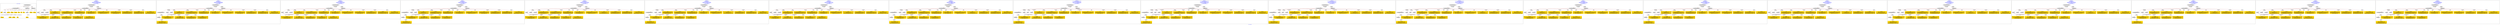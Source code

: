 digraph n0 {
fontcolor="blue"
remincross="true"
label="s07-s-13.json"
subgraph cluster_0 {
label="1-correct model"
n2[style="filled",color="white",fillcolor="lightgray",label="CulturalHeritageObject1"];
n3[shape="plaintext",style="filled",fillcolor="gold",label="dates"];
n4[style="filled",color="white",fillcolor="lightgray",label="Person1"];
n5[shape="plaintext",style="filled",fillcolor="gold",label="dimension"];
n6[shape="plaintext",style="filled",fillcolor="gold",label="technique"];
n7[shape="plaintext",style="filled",fillcolor="gold",label="credit_line"];
n8[shape="plaintext",style="filled",fillcolor="gold",label="origin"];
n9[shape="plaintext",style="filled",fillcolor="gold",label="title"];
n10[shape="plaintext",style="filled",fillcolor="gold",label="ac_id"];
n11[style="filled",color="white",fillcolor="lightgray",label="Concept1"];
n12[shape="plaintext",style="filled",fillcolor="gold",label="nationality"];
n13[shape="plaintext",style="filled",fillcolor="gold",label="birthDate"];
n14[shape="plaintext",style="filled",fillcolor="gold",label="deathDate"];
n15[shape="plaintext",style="filled",fillcolor="gold",label="name"];
n16[style="filled",color="white",fillcolor="lightgray",label="EuropeanaAggregation1"];
n17[style="filled",color="white",fillcolor="lightgray",label="WebResource1"];
n18[style="filled",color="white",fillcolor="lightgray",label="WebResource2"];
n19[shape="plaintext",style="filled",fillcolor="gold",label="image_url"];
n20[shape="plaintext",style="filled",fillcolor="gold",label="audio_url"];
n21[shape="plaintext",style="filled",fillcolor="gold",label="category"];
}
subgraph cluster_1 {
label="candidate 0\nlink coherence:1.0\nnode coherence:1.0\nconfidence:0.43727900396820096\nmapping score:0.5862358584655908\ncost:18.99947\n-precision:0.74-recall:0.74"
n23[style="filled",color="white",fillcolor="lightgray",label="CulturalHeritageObject1"];
n24[style="filled",color="white",fillcolor="lightgray",label="Person1"];
n25[style="filled",color="white",fillcolor="lightgray",label="Concept1"];
n26[style="filled",color="white",fillcolor="lightgray",label="Document1"];
n27[style="filled",color="white",fillcolor="lightgray",label="EuropeanaAggregation1"];
n28[style="filled",color="white",fillcolor="lightgray",label="WebResource1"];
n29[shape="plaintext",style="filled",fillcolor="gold",label="origin\n[CulturalHeritageObject,description,0.287]\n[Place,label,0.284]\n[CulturalHeritageObject,title,0.221]\n[Person,biographicalInformation,0.209]"];
n30[shape="plaintext",style="filled",fillcolor="gold",label="image_url\n[WebResource,classLink,0.646]\n[Document,classLink,0.252]\n[CulturalHeritageObject,description,0.067]\n[Person,biographicalInformation,0.036]"];
n31[shape="plaintext",style="filled",fillcolor="gold",label="dimension\n[CulturalHeritageObject,extent,0.743]\n[CulturalHeritageObject,accessionNumber,0.098]\n[CulturalHeritageObject,description,0.081]\n[CulturalHeritageObject,provenance,0.079]"];
n32[shape="plaintext",style="filled",fillcolor="gold",label="audio_url\n[WebResource,classLink,0.619]\n[Document,classLink,0.359]\n[CulturalHeritageObject,description,0.015]\n[CulturalHeritageObject,provenance,0.007]"];
n33[shape="plaintext",style="filled",fillcolor="gold",label="nationality\n[Person,countryAssociatedWithThePerson,0.722]\n[CulturalHeritageObject,provenance,0.115]\n[Concept,prefLabel,0.092]\n[CulturalHeritageObject,title,0.071]"];
n34[shape="plaintext",style="filled",fillcolor="gold",label="birthDate\n[Person,dateOfBirth,0.339]\n[Person,dateOfDeath,0.299]\n[CulturalHeritageObject,created,0.214]\n[CulturalHeritageObject,provenance,0.148]"];
n35[shape="plaintext",style="filled",fillcolor="gold",label="technique\n[CulturalHeritageObject,medium,0.722]\n[CulturalHeritageObject,description,0.156]\n[Person,biographicalInformation,0.068]\n[CulturalHeritageObject,title,0.055]"];
n36[shape="plaintext",style="filled",fillcolor="gold",label="dates\n[CulturalHeritageObject,created,0.428]\n[Person,dateOfDeath,0.233]\n[CulturalHeritageObject,description,0.173]\n[Person,dateOfBirth,0.167]"];
n37[shape="plaintext",style="filled",fillcolor="gold",label="ac_id\n[CulturalHeritageObject,description,0.298]\n[CulturalHeritageObject,accessionNumber,0.279]\n[CulturalHeritageObject,provenance,0.249]\n[WebResource,classLink,0.174]"];
n38[shape="plaintext",style="filled",fillcolor="gold",label="title\n[CulturalHeritageObject,title,0.364]\n[CulturalHeritageObject,description,0.345]\n[Person,biographicalInformation,0.186]\n[Concept,prefLabel,0.104]"];
n39[shape="plaintext",style="filled",fillcolor="gold",label="name\n[Person,nameOfThePerson,0.32]\n[CulturalHeritageObject,description,0.26]\n[Person,biographicalInformation,0.24]\n[CulturalHeritageObject,title,0.181]"];
n40[shape="plaintext",style="filled",fillcolor="gold",label="credit_line\n[CulturalHeritageObject,provenance,0.504]\n[CulturalHeritageObject,title,0.197]\n[CulturalHeritageObject,description,0.176]\n[Person,biographicalInformation,0.124]"];
n41[shape="plaintext",style="filled",fillcolor="gold",label="category\n[CulturalHeritageObject,provenance,0.288]\n[Person,biographicalInformation,0.272]\n[Concept,prefLabel,0.222]\n[CulturalHeritageObject,description,0.218]"];
n42[shape="plaintext",style="filled",fillcolor="gold",label="deathDate\n[CulturalHeritageObject,created,0.301]\n[CulturalHeritageObject,description,0.288]\n[Person,biographicalInformation,0.224]\n[CulturalHeritageObject,provenance,0.188]"];
}
subgraph cluster_2 {
label="candidate 1\nlink coherence:1.0\nnode coherence:1.0\nconfidence:0.43727900396820096\nmapping score:0.5862358584655908\ncost:19.99946\n-precision:0.7-recall:0.74"
n44[style="filled",color="white",fillcolor="lightgray",label="CulturalHeritageObject1"];
n45[style="filled",color="white",fillcolor="lightgray",label="CulturalHeritageObject2"];
n46[style="filled",color="white",fillcolor="lightgray",label="Person1"];
n47[style="filled",color="white",fillcolor="lightgray",label="Concept1"];
n48[style="filled",color="white",fillcolor="lightgray",label="Document2"];
n49[style="filled",color="white",fillcolor="lightgray",label="EuropeanaAggregation1"];
n50[style="filled",color="white",fillcolor="lightgray",label="WebResource1"];
n51[shape="plaintext",style="filled",fillcolor="gold",label="origin\n[CulturalHeritageObject,description,0.287]\n[Place,label,0.284]\n[CulturalHeritageObject,title,0.221]\n[Person,biographicalInformation,0.209]"];
n52[shape="plaintext",style="filled",fillcolor="gold",label="image_url\n[WebResource,classLink,0.646]\n[Document,classLink,0.252]\n[CulturalHeritageObject,description,0.067]\n[Person,biographicalInformation,0.036]"];
n53[shape="plaintext",style="filled",fillcolor="gold",label="dimension\n[CulturalHeritageObject,extent,0.743]\n[CulturalHeritageObject,accessionNumber,0.098]\n[CulturalHeritageObject,description,0.081]\n[CulturalHeritageObject,provenance,0.079]"];
n54[shape="plaintext",style="filled",fillcolor="gold",label="nationality\n[Person,countryAssociatedWithThePerson,0.722]\n[CulturalHeritageObject,provenance,0.115]\n[Concept,prefLabel,0.092]\n[CulturalHeritageObject,title,0.071]"];
n55[shape="plaintext",style="filled",fillcolor="gold",label="birthDate\n[Person,dateOfBirth,0.339]\n[Person,dateOfDeath,0.299]\n[CulturalHeritageObject,created,0.214]\n[CulturalHeritageObject,provenance,0.148]"];
n56[shape="plaintext",style="filled",fillcolor="gold",label="technique\n[CulturalHeritageObject,medium,0.722]\n[CulturalHeritageObject,description,0.156]\n[Person,biographicalInformation,0.068]\n[CulturalHeritageObject,title,0.055]"];
n57[shape="plaintext",style="filled",fillcolor="gold",label="dates\n[CulturalHeritageObject,created,0.428]\n[Person,dateOfDeath,0.233]\n[CulturalHeritageObject,description,0.173]\n[Person,dateOfBirth,0.167]"];
n58[shape="plaintext",style="filled",fillcolor="gold",label="ac_id\n[CulturalHeritageObject,description,0.298]\n[CulturalHeritageObject,accessionNumber,0.279]\n[CulturalHeritageObject,provenance,0.249]\n[WebResource,classLink,0.174]"];
n59[shape="plaintext",style="filled",fillcolor="gold",label="title\n[CulturalHeritageObject,title,0.364]\n[CulturalHeritageObject,description,0.345]\n[Person,biographicalInformation,0.186]\n[Concept,prefLabel,0.104]"];
n60[shape="plaintext",style="filled",fillcolor="gold",label="name\n[Person,nameOfThePerson,0.32]\n[CulturalHeritageObject,description,0.26]\n[Person,biographicalInformation,0.24]\n[CulturalHeritageObject,title,0.181]"];
n61[shape="plaintext",style="filled",fillcolor="gold",label="audio_url\n[WebResource,classLink,0.619]\n[Document,classLink,0.359]\n[CulturalHeritageObject,description,0.015]\n[CulturalHeritageObject,provenance,0.007]"];
n62[shape="plaintext",style="filled",fillcolor="gold",label="credit_line\n[CulturalHeritageObject,provenance,0.504]\n[CulturalHeritageObject,title,0.197]\n[CulturalHeritageObject,description,0.176]\n[Person,biographicalInformation,0.124]"];
n63[shape="plaintext",style="filled",fillcolor="gold",label="category\n[CulturalHeritageObject,provenance,0.288]\n[Person,biographicalInformation,0.272]\n[Concept,prefLabel,0.222]\n[CulturalHeritageObject,description,0.218]"];
n64[shape="plaintext",style="filled",fillcolor="gold",label="deathDate\n[CulturalHeritageObject,created,0.301]\n[CulturalHeritageObject,description,0.288]\n[Person,biographicalInformation,0.224]\n[CulturalHeritageObject,provenance,0.188]"];
}
subgraph cluster_3 {
label="candidate 10\nlink coherence:1.0\nnode coherence:1.0\nconfidence:0.4248838587989449\nmapping score:0.5821041434091722\ncost:18.99947\n-precision:0.63-recall:0.63"
n66[style="filled",color="white",fillcolor="lightgray",label="CulturalHeritageObject1"];
n67[style="filled",color="white",fillcolor="lightgray",label="Person1"];
n68[style="filled",color="white",fillcolor="lightgray",label="Concept1"];
n69[style="filled",color="white",fillcolor="lightgray",label="Document1"];
n70[style="filled",color="white",fillcolor="lightgray",label="EuropeanaAggregation1"];
n71[style="filled",color="white",fillcolor="lightgray",label="WebResource1"];
n72[shape="plaintext",style="filled",fillcolor="gold",label="origin\n[CulturalHeritageObject,description,0.287]\n[Place,label,0.284]\n[CulturalHeritageObject,title,0.221]\n[Person,biographicalInformation,0.209]"];
n73[shape="plaintext",style="filled",fillcolor="gold",label="audio_url\n[WebResource,classLink,0.619]\n[Document,classLink,0.359]\n[CulturalHeritageObject,description,0.015]\n[CulturalHeritageObject,provenance,0.007]"];
n74[shape="plaintext",style="filled",fillcolor="gold",label="image_url\n[WebResource,classLink,0.646]\n[Document,classLink,0.252]\n[CulturalHeritageObject,description,0.067]\n[Person,biographicalInformation,0.036]"];
n75[shape="plaintext",style="filled",fillcolor="gold",label="dimension\n[CulturalHeritageObject,extent,0.743]\n[CulturalHeritageObject,accessionNumber,0.098]\n[CulturalHeritageObject,description,0.081]\n[CulturalHeritageObject,provenance,0.079]"];
n76[shape="plaintext",style="filled",fillcolor="gold",label="nationality\n[Person,countryAssociatedWithThePerson,0.722]\n[CulturalHeritageObject,provenance,0.115]\n[Concept,prefLabel,0.092]\n[CulturalHeritageObject,title,0.071]"];
n77[shape="plaintext",style="filled",fillcolor="gold",label="birthDate\n[Person,dateOfBirth,0.339]\n[Person,dateOfDeath,0.299]\n[CulturalHeritageObject,created,0.214]\n[CulturalHeritageObject,provenance,0.148]"];
n78[shape="plaintext",style="filled",fillcolor="gold",label="technique\n[CulturalHeritageObject,medium,0.722]\n[CulturalHeritageObject,description,0.156]\n[Person,biographicalInformation,0.068]\n[CulturalHeritageObject,title,0.055]"];
n79[shape="plaintext",style="filled",fillcolor="gold",label="dates\n[CulturalHeritageObject,created,0.428]\n[Person,dateOfDeath,0.233]\n[CulturalHeritageObject,description,0.173]\n[Person,dateOfBirth,0.167]"];
n80[shape="plaintext",style="filled",fillcolor="gold",label="ac_id\n[CulturalHeritageObject,description,0.298]\n[CulturalHeritageObject,accessionNumber,0.279]\n[CulturalHeritageObject,provenance,0.249]\n[WebResource,classLink,0.174]"];
n81[shape="plaintext",style="filled",fillcolor="gold",label="title\n[CulturalHeritageObject,title,0.364]\n[CulturalHeritageObject,description,0.345]\n[Person,biographicalInformation,0.186]\n[Concept,prefLabel,0.104]"];
n82[shape="plaintext",style="filled",fillcolor="gold",label="name\n[Person,nameOfThePerson,0.32]\n[CulturalHeritageObject,description,0.26]\n[Person,biographicalInformation,0.24]\n[CulturalHeritageObject,title,0.181]"];
n83[shape="plaintext",style="filled",fillcolor="gold",label="credit_line\n[CulturalHeritageObject,provenance,0.504]\n[CulturalHeritageObject,title,0.197]\n[CulturalHeritageObject,description,0.176]\n[Person,biographicalInformation,0.124]"];
n84[shape="plaintext",style="filled",fillcolor="gold",label="category\n[CulturalHeritageObject,provenance,0.288]\n[Person,biographicalInformation,0.272]\n[Concept,prefLabel,0.222]\n[CulturalHeritageObject,description,0.218]"];
n85[shape="plaintext",style="filled",fillcolor="gold",label="deathDate\n[CulturalHeritageObject,created,0.301]\n[CulturalHeritageObject,description,0.288]\n[Person,biographicalInformation,0.224]\n[CulturalHeritageObject,provenance,0.188]"];
}
subgraph cluster_4 {
label="candidate 11\nlink coherence:1.0\nnode coherence:1.0\nconfidence:0.4248838587989449\nmapping score:0.5821041434091722\ncost:19.99946\n-precision:0.6-recall:0.63"
n87[style="filled",color="white",fillcolor="lightgray",label="CulturalHeritageObject1"];
n88[style="filled",color="white",fillcolor="lightgray",label="CulturalHeritageObject2"];
n89[style="filled",color="white",fillcolor="lightgray",label="Person1"];
n90[style="filled",color="white",fillcolor="lightgray",label="Concept1"];
n91[style="filled",color="white",fillcolor="lightgray",label="Document2"];
n92[style="filled",color="white",fillcolor="lightgray",label="EuropeanaAggregation1"];
n93[style="filled",color="white",fillcolor="lightgray",label="WebResource1"];
n94[shape="plaintext",style="filled",fillcolor="gold",label="origin\n[CulturalHeritageObject,description,0.287]\n[Place,label,0.284]\n[CulturalHeritageObject,title,0.221]\n[Person,biographicalInformation,0.209]"];
n95[shape="plaintext",style="filled",fillcolor="gold",label="audio_url\n[WebResource,classLink,0.619]\n[Document,classLink,0.359]\n[CulturalHeritageObject,description,0.015]\n[CulturalHeritageObject,provenance,0.007]"];
n96[shape="plaintext",style="filled",fillcolor="gold",label="dimension\n[CulturalHeritageObject,extent,0.743]\n[CulturalHeritageObject,accessionNumber,0.098]\n[CulturalHeritageObject,description,0.081]\n[CulturalHeritageObject,provenance,0.079]"];
n97[shape="plaintext",style="filled",fillcolor="gold",label="nationality\n[Person,countryAssociatedWithThePerson,0.722]\n[CulturalHeritageObject,provenance,0.115]\n[Concept,prefLabel,0.092]\n[CulturalHeritageObject,title,0.071]"];
n98[shape="plaintext",style="filled",fillcolor="gold",label="birthDate\n[Person,dateOfBirth,0.339]\n[Person,dateOfDeath,0.299]\n[CulturalHeritageObject,created,0.214]\n[CulturalHeritageObject,provenance,0.148]"];
n99[shape="plaintext",style="filled",fillcolor="gold",label="technique\n[CulturalHeritageObject,medium,0.722]\n[CulturalHeritageObject,description,0.156]\n[Person,biographicalInformation,0.068]\n[CulturalHeritageObject,title,0.055]"];
n100[shape="plaintext",style="filled",fillcolor="gold",label="dates\n[CulturalHeritageObject,created,0.428]\n[Person,dateOfDeath,0.233]\n[CulturalHeritageObject,description,0.173]\n[Person,dateOfBirth,0.167]"];
n101[shape="plaintext",style="filled",fillcolor="gold",label="ac_id\n[CulturalHeritageObject,description,0.298]\n[CulturalHeritageObject,accessionNumber,0.279]\n[CulturalHeritageObject,provenance,0.249]\n[WebResource,classLink,0.174]"];
n102[shape="plaintext",style="filled",fillcolor="gold",label="image_url\n[WebResource,classLink,0.646]\n[Document,classLink,0.252]\n[CulturalHeritageObject,description,0.067]\n[Person,biographicalInformation,0.036]"];
n103[shape="plaintext",style="filled",fillcolor="gold",label="title\n[CulturalHeritageObject,title,0.364]\n[CulturalHeritageObject,description,0.345]\n[Person,biographicalInformation,0.186]\n[Concept,prefLabel,0.104]"];
n104[shape="plaintext",style="filled",fillcolor="gold",label="name\n[Person,nameOfThePerson,0.32]\n[CulturalHeritageObject,description,0.26]\n[Person,biographicalInformation,0.24]\n[CulturalHeritageObject,title,0.181]"];
n105[shape="plaintext",style="filled",fillcolor="gold",label="credit_line\n[CulturalHeritageObject,provenance,0.504]\n[CulturalHeritageObject,title,0.197]\n[CulturalHeritageObject,description,0.176]\n[Person,biographicalInformation,0.124]"];
n106[shape="plaintext",style="filled",fillcolor="gold",label="category\n[CulturalHeritageObject,provenance,0.288]\n[Person,biographicalInformation,0.272]\n[Concept,prefLabel,0.222]\n[CulturalHeritageObject,description,0.218]"];
n107[shape="plaintext",style="filled",fillcolor="gold",label="deathDate\n[CulturalHeritageObject,created,0.301]\n[CulturalHeritageObject,description,0.288]\n[Person,biographicalInformation,0.224]\n[CulturalHeritageObject,provenance,0.188]"];
}
subgraph cluster_5 {
label="candidate 12\nlink coherence:1.0\nnode coherence:1.0\nconfidence:0.4216824313285295\nmapping score:0.5810370009190337\ncost:18.99947\n-precision:0.63-recall:0.63"
n109[style="filled",color="white",fillcolor="lightgray",label="CulturalHeritageObject1"];
n110[style="filled",color="white",fillcolor="lightgray",label="Person1"];
n111[style="filled",color="white",fillcolor="lightgray",label="Concept1"];
n112[style="filled",color="white",fillcolor="lightgray",label="Document1"];
n113[style="filled",color="white",fillcolor="lightgray",label="EuropeanaAggregation1"];
n114[style="filled",color="white",fillcolor="lightgray",label="WebResource1"];
n115[shape="plaintext",style="filled",fillcolor="gold",label="title\n[CulturalHeritageObject,title,0.364]\n[CulturalHeritageObject,description,0.345]\n[Person,biographicalInformation,0.186]\n[Concept,prefLabel,0.104]"];
n116[shape="plaintext",style="filled",fillcolor="gold",label="audio_url\n[WebResource,classLink,0.619]\n[Document,classLink,0.359]\n[CulturalHeritageObject,description,0.015]\n[CulturalHeritageObject,provenance,0.007]"];
n117[shape="plaintext",style="filled",fillcolor="gold",label="image_url\n[WebResource,classLink,0.646]\n[Document,classLink,0.252]\n[CulturalHeritageObject,description,0.067]\n[Person,biographicalInformation,0.036]"];
n118[shape="plaintext",style="filled",fillcolor="gold",label="dimension\n[CulturalHeritageObject,extent,0.743]\n[CulturalHeritageObject,accessionNumber,0.098]\n[CulturalHeritageObject,description,0.081]\n[CulturalHeritageObject,provenance,0.079]"];
n119[shape="plaintext",style="filled",fillcolor="gold",label="nationality\n[Person,countryAssociatedWithThePerson,0.722]\n[CulturalHeritageObject,provenance,0.115]\n[Concept,prefLabel,0.092]\n[CulturalHeritageObject,title,0.071]"];
n120[shape="plaintext",style="filled",fillcolor="gold",label="birthDate\n[Person,dateOfBirth,0.339]\n[Person,dateOfDeath,0.299]\n[CulturalHeritageObject,created,0.214]\n[CulturalHeritageObject,provenance,0.148]"];
n121[shape="plaintext",style="filled",fillcolor="gold",label="technique\n[CulturalHeritageObject,medium,0.722]\n[CulturalHeritageObject,description,0.156]\n[Person,biographicalInformation,0.068]\n[CulturalHeritageObject,title,0.055]"];
n122[shape="plaintext",style="filled",fillcolor="gold",label="dates\n[CulturalHeritageObject,created,0.428]\n[Person,dateOfDeath,0.233]\n[CulturalHeritageObject,description,0.173]\n[Person,dateOfBirth,0.167]"];
n123[shape="plaintext",style="filled",fillcolor="gold",label="ac_id\n[CulturalHeritageObject,description,0.298]\n[CulturalHeritageObject,accessionNumber,0.279]\n[CulturalHeritageObject,provenance,0.249]\n[WebResource,classLink,0.174]"];
n124[shape="plaintext",style="filled",fillcolor="gold",label="origin\n[CulturalHeritageObject,description,0.287]\n[Place,label,0.284]\n[CulturalHeritageObject,title,0.221]\n[Person,biographicalInformation,0.209]"];
n125[shape="plaintext",style="filled",fillcolor="gold",label="name\n[Person,nameOfThePerson,0.32]\n[CulturalHeritageObject,description,0.26]\n[Person,biographicalInformation,0.24]\n[CulturalHeritageObject,title,0.181]"];
n126[shape="plaintext",style="filled",fillcolor="gold",label="credit_line\n[CulturalHeritageObject,provenance,0.504]\n[CulturalHeritageObject,title,0.197]\n[CulturalHeritageObject,description,0.176]\n[Person,biographicalInformation,0.124]"];
n127[shape="plaintext",style="filled",fillcolor="gold",label="category\n[CulturalHeritageObject,provenance,0.288]\n[Person,biographicalInformation,0.272]\n[Concept,prefLabel,0.222]\n[CulturalHeritageObject,description,0.218]"];
n128[shape="plaintext",style="filled",fillcolor="gold",label="deathDate\n[CulturalHeritageObject,created,0.301]\n[CulturalHeritageObject,description,0.288]\n[Person,biographicalInformation,0.224]\n[CulturalHeritageObject,provenance,0.188]"];
}
subgraph cluster_6 {
label="candidate 13\nlink coherence:1.0\nnode coherence:1.0\nconfidence:0.4216824313285295\nmapping score:0.5810370009190337\ncost:19.99946\n-precision:0.6-recall:0.63"
n130[style="filled",color="white",fillcolor="lightgray",label="CulturalHeritageObject1"];
n131[style="filled",color="white",fillcolor="lightgray",label="CulturalHeritageObject2"];
n132[style="filled",color="white",fillcolor="lightgray",label="Person1"];
n133[style="filled",color="white",fillcolor="lightgray",label="Concept1"];
n134[style="filled",color="white",fillcolor="lightgray",label="Document2"];
n135[style="filled",color="white",fillcolor="lightgray",label="EuropeanaAggregation1"];
n136[style="filled",color="white",fillcolor="lightgray",label="WebResource1"];
n137[shape="plaintext",style="filled",fillcolor="gold",label="title\n[CulturalHeritageObject,title,0.364]\n[CulturalHeritageObject,description,0.345]\n[Person,biographicalInformation,0.186]\n[Concept,prefLabel,0.104]"];
n138[shape="plaintext",style="filled",fillcolor="gold",label="audio_url\n[WebResource,classLink,0.619]\n[Document,classLink,0.359]\n[CulturalHeritageObject,description,0.015]\n[CulturalHeritageObject,provenance,0.007]"];
n139[shape="plaintext",style="filled",fillcolor="gold",label="dimension\n[CulturalHeritageObject,extent,0.743]\n[CulturalHeritageObject,accessionNumber,0.098]\n[CulturalHeritageObject,description,0.081]\n[CulturalHeritageObject,provenance,0.079]"];
n140[shape="plaintext",style="filled",fillcolor="gold",label="nationality\n[Person,countryAssociatedWithThePerson,0.722]\n[CulturalHeritageObject,provenance,0.115]\n[Concept,prefLabel,0.092]\n[CulturalHeritageObject,title,0.071]"];
n141[shape="plaintext",style="filled",fillcolor="gold",label="birthDate\n[Person,dateOfBirth,0.339]\n[Person,dateOfDeath,0.299]\n[CulturalHeritageObject,created,0.214]\n[CulturalHeritageObject,provenance,0.148]"];
n142[shape="plaintext",style="filled",fillcolor="gold",label="technique\n[CulturalHeritageObject,medium,0.722]\n[CulturalHeritageObject,description,0.156]\n[Person,biographicalInformation,0.068]\n[CulturalHeritageObject,title,0.055]"];
n143[shape="plaintext",style="filled",fillcolor="gold",label="dates\n[CulturalHeritageObject,created,0.428]\n[Person,dateOfDeath,0.233]\n[CulturalHeritageObject,description,0.173]\n[Person,dateOfBirth,0.167]"];
n144[shape="plaintext",style="filled",fillcolor="gold",label="ac_id\n[CulturalHeritageObject,description,0.298]\n[CulturalHeritageObject,accessionNumber,0.279]\n[CulturalHeritageObject,provenance,0.249]\n[WebResource,classLink,0.174]"];
n145[shape="plaintext",style="filled",fillcolor="gold",label="image_url\n[WebResource,classLink,0.646]\n[Document,classLink,0.252]\n[CulturalHeritageObject,description,0.067]\n[Person,biographicalInformation,0.036]"];
n146[shape="plaintext",style="filled",fillcolor="gold",label="origin\n[CulturalHeritageObject,description,0.287]\n[Place,label,0.284]\n[CulturalHeritageObject,title,0.221]\n[Person,biographicalInformation,0.209]"];
n147[shape="plaintext",style="filled",fillcolor="gold",label="name\n[Person,nameOfThePerson,0.32]\n[CulturalHeritageObject,description,0.26]\n[Person,biographicalInformation,0.24]\n[CulturalHeritageObject,title,0.181]"];
n148[shape="plaintext",style="filled",fillcolor="gold",label="credit_line\n[CulturalHeritageObject,provenance,0.504]\n[CulturalHeritageObject,title,0.197]\n[CulturalHeritageObject,description,0.176]\n[Person,biographicalInformation,0.124]"];
n149[shape="plaintext",style="filled",fillcolor="gold",label="category\n[CulturalHeritageObject,provenance,0.288]\n[Person,biographicalInformation,0.272]\n[Concept,prefLabel,0.222]\n[CulturalHeritageObject,description,0.218]"];
n150[shape="plaintext",style="filled",fillcolor="gold",label="deathDate\n[CulturalHeritageObject,created,0.301]\n[CulturalHeritageObject,description,0.288]\n[Person,biographicalInformation,0.224]\n[CulturalHeritageObject,provenance,0.188]"];
}
subgraph cluster_7 {
label="candidate 14\nlink coherence:1.0\nnode coherence:1.0\nconfidence:0.4188390807276149\nmapping score:0.5800892173853954\ncost:18.99947\n-precision:0.58-recall:0.58"
n152[style="filled",color="white",fillcolor="lightgray",label="CulturalHeritageObject1"];
n153[style="filled",color="white",fillcolor="lightgray",label="Person1"];
n154[style="filled",color="white",fillcolor="lightgray",label="Concept1"];
n155[style="filled",color="white",fillcolor="lightgray",label="Document1"];
n156[style="filled",color="white",fillcolor="lightgray",label="EuropeanaAggregation1"];
n157[style="filled",color="white",fillcolor="lightgray",label="WebResource1"];
n158[shape="plaintext",style="filled",fillcolor="gold",label="title\n[CulturalHeritageObject,title,0.364]\n[CulturalHeritageObject,description,0.345]\n[Person,biographicalInformation,0.186]\n[Concept,prefLabel,0.104]"];
n159[shape="plaintext",style="filled",fillcolor="gold",label="audio_url\n[WebResource,classLink,0.619]\n[Document,classLink,0.359]\n[CulturalHeritageObject,description,0.015]\n[CulturalHeritageObject,provenance,0.007]"];
n160[shape="plaintext",style="filled",fillcolor="gold",label="image_url\n[WebResource,classLink,0.646]\n[Document,classLink,0.252]\n[CulturalHeritageObject,description,0.067]\n[Person,biographicalInformation,0.036]"];
n161[shape="plaintext",style="filled",fillcolor="gold",label="dimension\n[CulturalHeritageObject,extent,0.743]\n[CulturalHeritageObject,accessionNumber,0.098]\n[CulturalHeritageObject,description,0.081]\n[CulturalHeritageObject,provenance,0.079]"];
n162[shape="plaintext",style="filled",fillcolor="gold",label="nationality\n[Person,countryAssociatedWithThePerson,0.722]\n[CulturalHeritageObject,provenance,0.115]\n[Concept,prefLabel,0.092]\n[CulturalHeritageObject,title,0.071]"];
n163[shape="plaintext",style="filled",fillcolor="gold",label="birthDate\n[Person,dateOfBirth,0.339]\n[Person,dateOfDeath,0.299]\n[CulturalHeritageObject,created,0.214]\n[CulturalHeritageObject,provenance,0.148]"];
n164[shape="plaintext",style="filled",fillcolor="gold",label="technique\n[CulturalHeritageObject,medium,0.722]\n[CulturalHeritageObject,description,0.156]\n[Person,biographicalInformation,0.068]\n[CulturalHeritageObject,title,0.055]"];
n165[shape="plaintext",style="filled",fillcolor="gold",label="dates\n[CulturalHeritageObject,created,0.428]\n[Person,dateOfDeath,0.233]\n[CulturalHeritageObject,description,0.173]\n[Person,dateOfBirth,0.167]"];
n166[shape="plaintext",style="filled",fillcolor="gold",label="ac_id\n[CulturalHeritageObject,description,0.298]\n[CulturalHeritageObject,accessionNumber,0.279]\n[CulturalHeritageObject,provenance,0.249]\n[WebResource,classLink,0.174]"];
n167[shape="plaintext",style="filled",fillcolor="gold",label="origin\n[CulturalHeritageObject,description,0.287]\n[Place,label,0.284]\n[CulturalHeritageObject,title,0.221]\n[Person,biographicalInformation,0.209]"];
n168[shape="plaintext",style="filled",fillcolor="gold",label="name\n[Person,nameOfThePerson,0.32]\n[CulturalHeritageObject,description,0.26]\n[Person,biographicalInformation,0.24]\n[CulturalHeritageObject,title,0.181]"];
n169[shape="plaintext",style="filled",fillcolor="gold",label="credit_line\n[CulturalHeritageObject,provenance,0.504]\n[CulturalHeritageObject,title,0.197]\n[CulturalHeritageObject,description,0.176]\n[Person,biographicalInformation,0.124]"];
n170[shape="plaintext",style="filled",fillcolor="gold",label="category\n[CulturalHeritageObject,provenance,0.288]\n[Person,biographicalInformation,0.272]\n[Concept,prefLabel,0.222]\n[CulturalHeritageObject,description,0.218]"];
n171[shape="plaintext",style="filled",fillcolor="gold",label="deathDate\n[CulturalHeritageObject,created,0.301]\n[CulturalHeritageObject,description,0.288]\n[Person,biographicalInformation,0.224]\n[CulturalHeritageObject,provenance,0.188]"];
}
subgraph cluster_8 {
label="candidate 15\nlink coherence:1.0\nnode coherence:1.0\nconfidence:0.4188390807276149\nmapping score:0.5800892173853954\ncost:19.99946\n-precision:0.55-recall:0.58"
n173[style="filled",color="white",fillcolor="lightgray",label="CulturalHeritageObject1"];
n174[style="filled",color="white",fillcolor="lightgray",label="CulturalHeritageObject2"];
n175[style="filled",color="white",fillcolor="lightgray",label="Person1"];
n176[style="filled",color="white",fillcolor="lightgray",label="Concept1"];
n177[style="filled",color="white",fillcolor="lightgray",label="Document2"];
n178[style="filled",color="white",fillcolor="lightgray",label="EuropeanaAggregation1"];
n179[style="filled",color="white",fillcolor="lightgray",label="WebResource1"];
n180[shape="plaintext",style="filled",fillcolor="gold",label="title\n[CulturalHeritageObject,title,0.364]\n[CulturalHeritageObject,description,0.345]\n[Person,biographicalInformation,0.186]\n[Concept,prefLabel,0.104]"];
n181[shape="plaintext",style="filled",fillcolor="gold",label="audio_url\n[WebResource,classLink,0.619]\n[Document,classLink,0.359]\n[CulturalHeritageObject,description,0.015]\n[CulturalHeritageObject,provenance,0.007]"];
n182[shape="plaintext",style="filled",fillcolor="gold",label="dimension\n[CulturalHeritageObject,extent,0.743]\n[CulturalHeritageObject,accessionNumber,0.098]\n[CulturalHeritageObject,description,0.081]\n[CulturalHeritageObject,provenance,0.079]"];
n183[shape="plaintext",style="filled",fillcolor="gold",label="nationality\n[Person,countryAssociatedWithThePerson,0.722]\n[CulturalHeritageObject,provenance,0.115]\n[Concept,prefLabel,0.092]\n[CulturalHeritageObject,title,0.071]"];
n184[shape="plaintext",style="filled",fillcolor="gold",label="birthDate\n[Person,dateOfBirth,0.339]\n[Person,dateOfDeath,0.299]\n[CulturalHeritageObject,created,0.214]\n[CulturalHeritageObject,provenance,0.148]"];
n185[shape="plaintext",style="filled",fillcolor="gold",label="technique\n[CulturalHeritageObject,medium,0.722]\n[CulturalHeritageObject,description,0.156]\n[Person,biographicalInformation,0.068]\n[CulturalHeritageObject,title,0.055]"];
n186[shape="plaintext",style="filled",fillcolor="gold",label="dates\n[CulturalHeritageObject,created,0.428]\n[Person,dateOfDeath,0.233]\n[CulturalHeritageObject,description,0.173]\n[Person,dateOfBirth,0.167]"];
n187[shape="plaintext",style="filled",fillcolor="gold",label="ac_id\n[CulturalHeritageObject,description,0.298]\n[CulturalHeritageObject,accessionNumber,0.279]\n[CulturalHeritageObject,provenance,0.249]\n[WebResource,classLink,0.174]"];
n188[shape="plaintext",style="filled",fillcolor="gold",label="image_url\n[WebResource,classLink,0.646]\n[Document,classLink,0.252]\n[CulturalHeritageObject,description,0.067]\n[Person,biographicalInformation,0.036]"];
n189[shape="plaintext",style="filled",fillcolor="gold",label="origin\n[CulturalHeritageObject,description,0.287]\n[Place,label,0.284]\n[CulturalHeritageObject,title,0.221]\n[Person,biographicalInformation,0.209]"];
n190[shape="plaintext",style="filled",fillcolor="gold",label="name\n[Person,nameOfThePerson,0.32]\n[CulturalHeritageObject,description,0.26]\n[Person,biographicalInformation,0.24]\n[CulturalHeritageObject,title,0.181]"];
n191[shape="plaintext",style="filled",fillcolor="gold",label="credit_line\n[CulturalHeritageObject,provenance,0.504]\n[CulturalHeritageObject,title,0.197]\n[CulturalHeritageObject,description,0.176]\n[Person,biographicalInformation,0.124]"];
n192[shape="plaintext",style="filled",fillcolor="gold",label="category\n[CulturalHeritageObject,provenance,0.288]\n[Person,biographicalInformation,0.272]\n[Concept,prefLabel,0.222]\n[CulturalHeritageObject,description,0.218]"];
n193[shape="plaintext",style="filled",fillcolor="gold",label="deathDate\n[CulturalHeritageObject,created,0.301]\n[CulturalHeritageObject,description,0.288]\n[Person,biographicalInformation,0.224]\n[CulturalHeritageObject,provenance,0.188]"];
}
subgraph cluster_9 {
label="candidate 16\nlink coherence:0.9523809523809523\nnode coherence:1.0\nconfidence:0.43727900396820096\nmapping score:0.5862358584655908\ncost:20.99946\n-precision:0.67-recall:0.74"
n195[style="filled",color="white",fillcolor="lightgray",label="CulturalHeritageObject1"];
n196[style="filled",color="white",fillcolor="lightgray",label="CulturalHeritageObject2"];
n197[style="filled",color="white",fillcolor="lightgray",label="Person1"];
n198[style="filled",color="white",fillcolor="lightgray",label="Place1"];
n199[style="filled",color="white",fillcolor="lightgray",label="Concept1"];
n200[style="filled",color="white",fillcolor="lightgray",label="Document2"];
n201[style="filled",color="white",fillcolor="lightgray",label="EuropeanaAggregation1"];
n202[style="filled",color="white",fillcolor="lightgray",label="WebResource1"];
n203[shape="plaintext",style="filled",fillcolor="gold",label="origin\n[CulturalHeritageObject,description,0.287]\n[Place,label,0.284]\n[CulturalHeritageObject,title,0.221]\n[Person,biographicalInformation,0.209]"];
n204[shape="plaintext",style="filled",fillcolor="gold",label="image_url\n[WebResource,classLink,0.646]\n[Document,classLink,0.252]\n[CulturalHeritageObject,description,0.067]\n[Person,biographicalInformation,0.036]"];
n205[shape="plaintext",style="filled",fillcolor="gold",label="dimension\n[CulturalHeritageObject,extent,0.743]\n[CulturalHeritageObject,accessionNumber,0.098]\n[CulturalHeritageObject,description,0.081]\n[CulturalHeritageObject,provenance,0.079]"];
n206[shape="plaintext",style="filled",fillcolor="gold",label="nationality\n[Person,countryAssociatedWithThePerson,0.722]\n[CulturalHeritageObject,provenance,0.115]\n[Concept,prefLabel,0.092]\n[CulturalHeritageObject,title,0.071]"];
n207[shape="plaintext",style="filled",fillcolor="gold",label="birthDate\n[Person,dateOfBirth,0.339]\n[Person,dateOfDeath,0.299]\n[CulturalHeritageObject,created,0.214]\n[CulturalHeritageObject,provenance,0.148]"];
n208[shape="plaintext",style="filled",fillcolor="gold",label="technique\n[CulturalHeritageObject,medium,0.722]\n[CulturalHeritageObject,description,0.156]\n[Person,biographicalInformation,0.068]\n[CulturalHeritageObject,title,0.055]"];
n209[shape="plaintext",style="filled",fillcolor="gold",label="dates\n[CulturalHeritageObject,created,0.428]\n[Person,dateOfDeath,0.233]\n[CulturalHeritageObject,description,0.173]\n[Person,dateOfBirth,0.167]"];
n210[shape="plaintext",style="filled",fillcolor="gold",label="ac_id\n[CulturalHeritageObject,description,0.298]\n[CulturalHeritageObject,accessionNumber,0.279]\n[CulturalHeritageObject,provenance,0.249]\n[WebResource,classLink,0.174]"];
n211[shape="plaintext",style="filled",fillcolor="gold",label="title\n[CulturalHeritageObject,title,0.364]\n[CulturalHeritageObject,description,0.345]\n[Person,biographicalInformation,0.186]\n[Concept,prefLabel,0.104]"];
n212[shape="plaintext",style="filled",fillcolor="gold",label="name\n[Person,nameOfThePerson,0.32]\n[CulturalHeritageObject,description,0.26]\n[Person,biographicalInformation,0.24]\n[CulturalHeritageObject,title,0.181]"];
n213[shape="plaintext",style="filled",fillcolor="gold",label="audio_url\n[WebResource,classLink,0.619]\n[Document,classLink,0.359]\n[CulturalHeritageObject,description,0.015]\n[CulturalHeritageObject,provenance,0.007]"];
n214[shape="plaintext",style="filled",fillcolor="gold",label="credit_line\n[CulturalHeritageObject,provenance,0.504]\n[CulturalHeritageObject,title,0.197]\n[CulturalHeritageObject,description,0.176]\n[Person,biographicalInformation,0.124]"];
n215[shape="plaintext",style="filled",fillcolor="gold",label="category\n[CulturalHeritageObject,provenance,0.288]\n[Person,biographicalInformation,0.272]\n[Concept,prefLabel,0.222]\n[CulturalHeritageObject,description,0.218]"];
n216[shape="plaintext",style="filled",fillcolor="gold",label="deathDate\n[CulturalHeritageObject,created,0.301]\n[CulturalHeritageObject,description,0.288]\n[Person,biographicalInformation,0.224]\n[CulturalHeritageObject,provenance,0.188]"];
}
subgraph cluster_10 {
label="candidate 17\nlink coherence:0.9523809523809523\nnode coherence:1.0\nconfidence:0.4344356533672863\nmapping score:0.5852880749319526\ncost:20.99946\n-precision:0.62-recall:0.68"
n218[style="filled",color="white",fillcolor="lightgray",label="CulturalHeritageObject1"];
n219[style="filled",color="white",fillcolor="lightgray",label="CulturalHeritageObject2"];
n220[style="filled",color="white",fillcolor="lightgray",label="Person1"];
n221[style="filled",color="white",fillcolor="lightgray",label="Place1"];
n222[style="filled",color="white",fillcolor="lightgray",label="Concept1"];
n223[style="filled",color="white",fillcolor="lightgray",label="Document2"];
n224[style="filled",color="white",fillcolor="lightgray",label="EuropeanaAggregation1"];
n225[style="filled",color="white",fillcolor="lightgray",label="WebResource1"];
n226[shape="plaintext",style="filled",fillcolor="gold",label="origin\n[CulturalHeritageObject,description,0.287]\n[Place,label,0.284]\n[CulturalHeritageObject,title,0.221]\n[Person,biographicalInformation,0.209]"];
n227[shape="plaintext",style="filled",fillcolor="gold",label="image_url\n[WebResource,classLink,0.646]\n[Document,classLink,0.252]\n[CulturalHeritageObject,description,0.067]\n[Person,biographicalInformation,0.036]"];
n228[shape="plaintext",style="filled",fillcolor="gold",label="dimension\n[CulturalHeritageObject,extent,0.743]\n[CulturalHeritageObject,accessionNumber,0.098]\n[CulturalHeritageObject,description,0.081]\n[CulturalHeritageObject,provenance,0.079]"];
n229[shape="plaintext",style="filled",fillcolor="gold",label="nationality\n[Person,countryAssociatedWithThePerson,0.722]\n[CulturalHeritageObject,provenance,0.115]\n[Concept,prefLabel,0.092]\n[CulturalHeritageObject,title,0.071]"];
n230[shape="plaintext",style="filled",fillcolor="gold",label="birthDate\n[Person,dateOfBirth,0.339]\n[Person,dateOfDeath,0.299]\n[CulturalHeritageObject,created,0.214]\n[CulturalHeritageObject,provenance,0.148]"];
n231[shape="plaintext",style="filled",fillcolor="gold",label="technique\n[CulturalHeritageObject,medium,0.722]\n[CulturalHeritageObject,description,0.156]\n[Person,biographicalInformation,0.068]\n[CulturalHeritageObject,title,0.055]"];
n232[shape="plaintext",style="filled",fillcolor="gold",label="dates\n[CulturalHeritageObject,created,0.428]\n[Person,dateOfDeath,0.233]\n[CulturalHeritageObject,description,0.173]\n[Person,dateOfBirth,0.167]"];
n233[shape="plaintext",style="filled",fillcolor="gold",label="ac_id\n[CulturalHeritageObject,description,0.298]\n[CulturalHeritageObject,accessionNumber,0.279]\n[CulturalHeritageObject,provenance,0.249]\n[WebResource,classLink,0.174]"];
n234[shape="plaintext",style="filled",fillcolor="gold",label="title\n[CulturalHeritageObject,title,0.364]\n[CulturalHeritageObject,description,0.345]\n[Person,biographicalInformation,0.186]\n[Concept,prefLabel,0.104]"];
n235[shape="plaintext",style="filled",fillcolor="gold",label="name\n[Person,nameOfThePerson,0.32]\n[CulturalHeritageObject,description,0.26]\n[Person,biographicalInformation,0.24]\n[CulturalHeritageObject,title,0.181]"];
n236[shape="plaintext",style="filled",fillcolor="gold",label="audio_url\n[WebResource,classLink,0.619]\n[Document,classLink,0.359]\n[CulturalHeritageObject,description,0.015]\n[CulturalHeritageObject,provenance,0.007]"];
n237[shape="plaintext",style="filled",fillcolor="gold",label="credit_line\n[CulturalHeritageObject,provenance,0.504]\n[CulturalHeritageObject,title,0.197]\n[CulturalHeritageObject,description,0.176]\n[Person,biographicalInformation,0.124]"];
n238[shape="plaintext",style="filled",fillcolor="gold",label="category\n[CulturalHeritageObject,provenance,0.288]\n[Person,biographicalInformation,0.272]\n[Concept,prefLabel,0.222]\n[CulturalHeritageObject,description,0.218]"];
n239[shape="plaintext",style="filled",fillcolor="gold",label="deathDate\n[CulturalHeritageObject,created,0.301]\n[CulturalHeritageObject,description,0.288]\n[Person,biographicalInformation,0.224]\n[CulturalHeritageObject,provenance,0.188]"];
}
subgraph cluster_11 {
label="candidate 18\nlink coherence:0.9523809523809523\nnode coherence:1.0\nconfidence:0.4312342258968709\nmapping score:0.5842209324418141\ncost:20.99946\n-precision:0.62-recall:0.68"
n241[style="filled",color="white",fillcolor="lightgray",label="CulturalHeritageObject1"];
n242[style="filled",color="white",fillcolor="lightgray",label="CulturalHeritageObject2"];
n243[style="filled",color="white",fillcolor="lightgray",label="Person1"];
n244[style="filled",color="white",fillcolor="lightgray",label="Place1"];
n245[style="filled",color="white",fillcolor="lightgray",label="Concept1"];
n246[style="filled",color="white",fillcolor="lightgray",label="Document2"];
n247[style="filled",color="white",fillcolor="lightgray",label="EuropeanaAggregation1"];
n248[style="filled",color="white",fillcolor="lightgray",label="WebResource1"];
n249[shape="plaintext",style="filled",fillcolor="gold",label="title\n[CulturalHeritageObject,title,0.364]\n[CulturalHeritageObject,description,0.345]\n[Person,biographicalInformation,0.186]\n[Concept,prefLabel,0.104]"];
n250[shape="plaintext",style="filled",fillcolor="gold",label="image_url\n[WebResource,classLink,0.646]\n[Document,classLink,0.252]\n[CulturalHeritageObject,description,0.067]\n[Person,biographicalInformation,0.036]"];
n251[shape="plaintext",style="filled",fillcolor="gold",label="dimension\n[CulturalHeritageObject,extent,0.743]\n[CulturalHeritageObject,accessionNumber,0.098]\n[CulturalHeritageObject,description,0.081]\n[CulturalHeritageObject,provenance,0.079]"];
n252[shape="plaintext",style="filled",fillcolor="gold",label="nationality\n[Person,countryAssociatedWithThePerson,0.722]\n[CulturalHeritageObject,provenance,0.115]\n[Concept,prefLabel,0.092]\n[CulturalHeritageObject,title,0.071]"];
n253[shape="plaintext",style="filled",fillcolor="gold",label="birthDate\n[Person,dateOfBirth,0.339]\n[Person,dateOfDeath,0.299]\n[CulturalHeritageObject,created,0.214]\n[CulturalHeritageObject,provenance,0.148]"];
n254[shape="plaintext",style="filled",fillcolor="gold",label="technique\n[CulturalHeritageObject,medium,0.722]\n[CulturalHeritageObject,description,0.156]\n[Person,biographicalInformation,0.068]\n[CulturalHeritageObject,title,0.055]"];
n255[shape="plaintext",style="filled",fillcolor="gold",label="dates\n[CulturalHeritageObject,created,0.428]\n[Person,dateOfDeath,0.233]\n[CulturalHeritageObject,description,0.173]\n[Person,dateOfBirth,0.167]"];
n256[shape="plaintext",style="filled",fillcolor="gold",label="ac_id\n[CulturalHeritageObject,description,0.298]\n[CulturalHeritageObject,accessionNumber,0.279]\n[CulturalHeritageObject,provenance,0.249]\n[WebResource,classLink,0.174]"];
n257[shape="plaintext",style="filled",fillcolor="gold",label="origin\n[CulturalHeritageObject,description,0.287]\n[Place,label,0.284]\n[CulturalHeritageObject,title,0.221]\n[Person,biographicalInformation,0.209]"];
n258[shape="plaintext",style="filled",fillcolor="gold",label="name\n[Person,nameOfThePerson,0.32]\n[CulturalHeritageObject,description,0.26]\n[Person,biographicalInformation,0.24]\n[CulturalHeritageObject,title,0.181]"];
n259[shape="plaintext",style="filled",fillcolor="gold",label="audio_url\n[WebResource,classLink,0.619]\n[Document,classLink,0.359]\n[CulturalHeritageObject,description,0.015]\n[CulturalHeritageObject,provenance,0.007]"];
n260[shape="plaintext",style="filled",fillcolor="gold",label="credit_line\n[CulturalHeritageObject,provenance,0.504]\n[CulturalHeritageObject,title,0.197]\n[CulturalHeritageObject,description,0.176]\n[Person,biographicalInformation,0.124]"];
n261[shape="plaintext",style="filled",fillcolor="gold",label="category\n[CulturalHeritageObject,provenance,0.288]\n[Person,biographicalInformation,0.272]\n[Concept,prefLabel,0.222]\n[CulturalHeritageObject,description,0.218]"];
n262[shape="plaintext",style="filled",fillcolor="gold",label="deathDate\n[CulturalHeritageObject,created,0.301]\n[CulturalHeritageObject,description,0.288]\n[Person,biographicalInformation,0.224]\n[CulturalHeritageObject,provenance,0.188]"];
}
subgraph cluster_12 {
label="candidate 19\nlink coherence:0.9523809523809523\nnode coherence:1.0\nconfidence:0.42839087529595626\nmapping score:0.5832731489081758\ncost:20.99946\n-precision:0.57-recall:0.63"
n264[style="filled",color="white",fillcolor="lightgray",label="CulturalHeritageObject1"];
n265[style="filled",color="white",fillcolor="lightgray",label="CulturalHeritageObject2"];
n266[style="filled",color="white",fillcolor="lightgray",label="Person1"];
n267[style="filled",color="white",fillcolor="lightgray",label="Place1"];
n268[style="filled",color="white",fillcolor="lightgray",label="Concept1"];
n269[style="filled",color="white",fillcolor="lightgray",label="Document2"];
n270[style="filled",color="white",fillcolor="lightgray",label="EuropeanaAggregation1"];
n271[style="filled",color="white",fillcolor="lightgray",label="WebResource1"];
n272[shape="plaintext",style="filled",fillcolor="gold",label="title\n[CulturalHeritageObject,title,0.364]\n[CulturalHeritageObject,description,0.345]\n[Person,biographicalInformation,0.186]\n[Concept,prefLabel,0.104]"];
n273[shape="plaintext",style="filled",fillcolor="gold",label="image_url\n[WebResource,classLink,0.646]\n[Document,classLink,0.252]\n[CulturalHeritageObject,description,0.067]\n[Person,biographicalInformation,0.036]"];
n274[shape="plaintext",style="filled",fillcolor="gold",label="dimension\n[CulturalHeritageObject,extent,0.743]\n[CulturalHeritageObject,accessionNumber,0.098]\n[CulturalHeritageObject,description,0.081]\n[CulturalHeritageObject,provenance,0.079]"];
n275[shape="plaintext",style="filled",fillcolor="gold",label="nationality\n[Person,countryAssociatedWithThePerson,0.722]\n[CulturalHeritageObject,provenance,0.115]\n[Concept,prefLabel,0.092]\n[CulturalHeritageObject,title,0.071]"];
n276[shape="plaintext",style="filled",fillcolor="gold",label="birthDate\n[Person,dateOfBirth,0.339]\n[Person,dateOfDeath,0.299]\n[CulturalHeritageObject,created,0.214]\n[CulturalHeritageObject,provenance,0.148]"];
n277[shape="plaintext",style="filled",fillcolor="gold",label="technique\n[CulturalHeritageObject,medium,0.722]\n[CulturalHeritageObject,description,0.156]\n[Person,biographicalInformation,0.068]\n[CulturalHeritageObject,title,0.055]"];
n278[shape="plaintext",style="filled",fillcolor="gold",label="dates\n[CulturalHeritageObject,created,0.428]\n[Person,dateOfDeath,0.233]\n[CulturalHeritageObject,description,0.173]\n[Person,dateOfBirth,0.167]"];
n279[shape="plaintext",style="filled",fillcolor="gold",label="ac_id\n[CulturalHeritageObject,description,0.298]\n[CulturalHeritageObject,accessionNumber,0.279]\n[CulturalHeritageObject,provenance,0.249]\n[WebResource,classLink,0.174]"];
n280[shape="plaintext",style="filled",fillcolor="gold",label="origin\n[CulturalHeritageObject,description,0.287]\n[Place,label,0.284]\n[CulturalHeritageObject,title,0.221]\n[Person,biographicalInformation,0.209]"];
n281[shape="plaintext",style="filled",fillcolor="gold",label="name\n[Person,nameOfThePerson,0.32]\n[CulturalHeritageObject,description,0.26]\n[Person,biographicalInformation,0.24]\n[CulturalHeritageObject,title,0.181]"];
n282[shape="plaintext",style="filled",fillcolor="gold",label="audio_url\n[WebResource,classLink,0.619]\n[Document,classLink,0.359]\n[CulturalHeritageObject,description,0.015]\n[CulturalHeritageObject,provenance,0.007]"];
n283[shape="plaintext",style="filled",fillcolor="gold",label="credit_line\n[CulturalHeritageObject,provenance,0.504]\n[CulturalHeritageObject,title,0.197]\n[CulturalHeritageObject,description,0.176]\n[Person,biographicalInformation,0.124]"];
n284[shape="plaintext",style="filled",fillcolor="gold",label="category\n[CulturalHeritageObject,provenance,0.288]\n[Person,biographicalInformation,0.272]\n[Concept,prefLabel,0.222]\n[CulturalHeritageObject,description,0.218]"];
n285[shape="plaintext",style="filled",fillcolor="gold",label="deathDate\n[CulturalHeritageObject,created,0.301]\n[CulturalHeritageObject,description,0.288]\n[Person,biographicalInformation,0.224]\n[CulturalHeritageObject,provenance,0.188]"];
}
subgraph cluster_13 {
label="candidate 2\nlink coherence:1.0\nnode coherence:1.0\nconfidence:0.4344356533672863\nmapping score:0.5852880749319526\ncost:18.99947\n-precision:0.68-recall:0.68"
n287[style="filled",color="white",fillcolor="lightgray",label="CulturalHeritageObject1"];
n288[style="filled",color="white",fillcolor="lightgray",label="Person1"];
n289[style="filled",color="white",fillcolor="lightgray",label="Concept1"];
n290[style="filled",color="white",fillcolor="lightgray",label="Document1"];
n291[style="filled",color="white",fillcolor="lightgray",label="EuropeanaAggregation1"];
n292[style="filled",color="white",fillcolor="lightgray",label="WebResource1"];
n293[shape="plaintext",style="filled",fillcolor="gold",label="origin\n[CulturalHeritageObject,description,0.287]\n[Place,label,0.284]\n[CulturalHeritageObject,title,0.221]\n[Person,biographicalInformation,0.209]"];
n294[shape="plaintext",style="filled",fillcolor="gold",label="image_url\n[WebResource,classLink,0.646]\n[Document,classLink,0.252]\n[CulturalHeritageObject,description,0.067]\n[Person,biographicalInformation,0.036]"];
n295[shape="plaintext",style="filled",fillcolor="gold",label="dimension\n[CulturalHeritageObject,extent,0.743]\n[CulturalHeritageObject,accessionNumber,0.098]\n[CulturalHeritageObject,description,0.081]\n[CulturalHeritageObject,provenance,0.079]"];
n296[shape="plaintext",style="filled",fillcolor="gold",label="audio_url\n[WebResource,classLink,0.619]\n[Document,classLink,0.359]\n[CulturalHeritageObject,description,0.015]\n[CulturalHeritageObject,provenance,0.007]"];
n297[shape="plaintext",style="filled",fillcolor="gold",label="nationality\n[Person,countryAssociatedWithThePerson,0.722]\n[CulturalHeritageObject,provenance,0.115]\n[Concept,prefLabel,0.092]\n[CulturalHeritageObject,title,0.071]"];
n298[shape="plaintext",style="filled",fillcolor="gold",label="birthDate\n[Person,dateOfBirth,0.339]\n[Person,dateOfDeath,0.299]\n[CulturalHeritageObject,created,0.214]\n[CulturalHeritageObject,provenance,0.148]"];
n299[shape="plaintext",style="filled",fillcolor="gold",label="technique\n[CulturalHeritageObject,medium,0.722]\n[CulturalHeritageObject,description,0.156]\n[Person,biographicalInformation,0.068]\n[CulturalHeritageObject,title,0.055]"];
n300[shape="plaintext",style="filled",fillcolor="gold",label="dates\n[CulturalHeritageObject,created,0.428]\n[Person,dateOfDeath,0.233]\n[CulturalHeritageObject,description,0.173]\n[Person,dateOfBirth,0.167]"];
n301[shape="plaintext",style="filled",fillcolor="gold",label="ac_id\n[CulturalHeritageObject,description,0.298]\n[CulturalHeritageObject,accessionNumber,0.279]\n[CulturalHeritageObject,provenance,0.249]\n[WebResource,classLink,0.174]"];
n302[shape="plaintext",style="filled",fillcolor="gold",label="title\n[CulturalHeritageObject,title,0.364]\n[CulturalHeritageObject,description,0.345]\n[Person,biographicalInformation,0.186]\n[Concept,prefLabel,0.104]"];
n303[shape="plaintext",style="filled",fillcolor="gold",label="name\n[Person,nameOfThePerson,0.32]\n[CulturalHeritageObject,description,0.26]\n[Person,biographicalInformation,0.24]\n[CulturalHeritageObject,title,0.181]"];
n304[shape="plaintext",style="filled",fillcolor="gold",label="credit_line\n[CulturalHeritageObject,provenance,0.504]\n[CulturalHeritageObject,title,0.197]\n[CulturalHeritageObject,description,0.176]\n[Person,biographicalInformation,0.124]"];
n305[shape="plaintext",style="filled",fillcolor="gold",label="category\n[CulturalHeritageObject,provenance,0.288]\n[Person,biographicalInformation,0.272]\n[Concept,prefLabel,0.222]\n[CulturalHeritageObject,description,0.218]"];
n306[shape="plaintext",style="filled",fillcolor="gold",label="deathDate\n[CulturalHeritageObject,created,0.301]\n[CulturalHeritageObject,description,0.288]\n[Person,biographicalInformation,0.224]\n[CulturalHeritageObject,provenance,0.188]"];
}
subgraph cluster_14 {
label="candidate 3\nlink coherence:1.0\nnode coherence:1.0\nconfidence:0.4344356533672863\nmapping score:0.5852880749319526\ncost:19.99946\n-precision:0.65-recall:0.68"
n308[style="filled",color="white",fillcolor="lightgray",label="CulturalHeritageObject1"];
n309[style="filled",color="white",fillcolor="lightgray",label="CulturalHeritageObject2"];
n310[style="filled",color="white",fillcolor="lightgray",label="Person1"];
n311[style="filled",color="white",fillcolor="lightgray",label="Concept1"];
n312[style="filled",color="white",fillcolor="lightgray",label="Document2"];
n313[style="filled",color="white",fillcolor="lightgray",label="EuropeanaAggregation1"];
n314[style="filled",color="white",fillcolor="lightgray",label="WebResource1"];
n315[shape="plaintext",style="filled",fillcolor="gold",label="origin\n[CulturalHeritageObject,description,0.287]\n[Place,label,0.284]\n[CulturalHeritageObject,title,0.221]\n[Person,biographicalInformation,0.209]"];
n316[shape="plaintext",style="filled",fillcolor="gold",label="image_url\n[WebResource,classLink,0.646]\n[Document,classLink,0.252]\n[CulturalHeritageObject,description,0.067]\n[Person,biographicalInformation,0.036]"];
n317[shape="plaintext",style="filled",fillcolor="gold",label="dimension\n[CulturalHeritageObject,extent,0.743]\n[CulturalHeritageObject,accessionNumber,0.098]\n[CulturalHeritageObject,description,0.081]\n[CulturalHeritageObject,provenance,0.079]"];
n318[shape="plaintext",style="filled",fillcolor="gold",label="nationality\n[Person,countryAssociatedWithThePerson,0.722]\n[CulturalHeritageObject,provenance,0.115]\n[Concept,prefLabel,0.092]\n[CulturalHeritageObject,title,0.071]"];
n319[shape="plaintext",style="filled",fillcolor="gold",label="birthDate\n[Person,dateOfBirth,0.339]\n[Person,dateOfDeath,0.299]\n[CulturalHeritageObject,created,0.214]\n[CulturalHeritageObject,provenance,0.148]"];
n320[shape="plaintext",style="filled",fillcolor="gold",label="technique\n[CulturalHeritageObject,medium,0.722]\n[CulturalHeritageObject,description,0.156]\n[Person,biographicalInformation,0.068]\n[CulturalHeritageObject,title,0.055]"];
n321[shape="plaintext",style="filled",fillcolor="gold",label="dates\n[CulturalHeritageObject,created,0.428]\n[Person,dateOfDeath,0.233]\n[CulturalHeritageObject,description,0.173]\n[Person,dateOfBirth,0.167]"];
n322[shape="plaintext",style="filled",fillcolor="gold",label="ac_id\n[CulturalHeritageObject,description,0.298]\n[CulturalHeritageObject,accessionNumber,0.279]\n[CulturalHeritageObject,provenance,0.249]\n[WebResource,classLink,0.174]"];
n323[shape="plaintext",style="filled",fillcolor="gold",label="title\n[CulturalHeritageObject,title,0.364]\n[CulturalHeritageObject,description,0.345]\n[Person,biographicalInformation,0.186]\n[Concept,prefLabel,0.104]"];
n324[shape="plaintext",style="filled",fillcolor="gold",label="name\n[Person,nameOfThePerson,0.32]\n[CulturalHeritageObject,description,0.26]\n[Person,biographicalInformation,0.24]\n[CulturalHeritageObject,title,0.181]"];
n325[shape="plaintext",style="filled",fillcolor="gold",label="audio_url\n[WebResource,classLink,0.619]\n[Document,classLink,0.359]\n[CulturalHeritageObject,description,0.015]\n[CulturalHeritageObject,provenance,0.007]"];
n326[shape="plaintext",style="filled",fillcolor="gold",label="credit_line\n[CulturalHeritageObject,provenance,0.504]\n[CulturalHeritageObject,title,0.197]\n[CulturalHeritageObject,description,0.176]\n[Person,biographicalInformation,0.124]"];
n327[shape="plaintext",style="filled",fillcolor="gold",label="category\n[CulturalHeritageObject,provenance,0.288]\n[Person,biographicalInformation,0.272]\n[Concept,prefLabel,0.222]\n[CulturalHeritageObject,description,0.218]"];
n328[shape="plaintext",style="filled",fillcolor="gold",label="deathDate\n[CulturalHeritageObject,created,0.301]\n[CulturalHeritageObject,description,0.288]\n[Person,biographicalInformation,0.224]\n[CulturalHeritageObject,provenance,0.188]"];
}
subgraph cluster_15 {
label="candidate 4\nlink coherence:1.0\nnode coherence:1.0\nconfidence:0.4312342258968709\nmapping score:0.5842209324418141\ncost:18.99947\n-precision:0.68-recall:0.68"
n330[style="filled",color="white",fillcolor="lightgray",label="CulturalHeritageObject1"];
n331[style="filled",color="white",fillcolor="lightgray",label="Person1"];
n332[style="filled",color="white",fillcolor="lightgray",label="Concept1"];
n333[style="filled",color="white",fillcolor="lightgray",label="Document1"];
n334[style="filled",color="white",fillcolor="lightgray",label="EuropeanaAggregation1"];
n335[style="filled",color="white",fillcolor="lightgray",label="WebResource1"];
n336[shape="plaintext",style="filled",fillcolor="gold",label="title\n[CulturalHeritageObject,title,0.364]\n[CulturalHeritageObject,description,0.345]\n[Person,biographicalInformation,0.186]\n[Concept,prefLabel,0.104]"];
n337[shape="plaintext",style="filled",fillcolor="gold",label="image_url\n[WebResource,classLink,0.646]\n[Document,classLink,0.252]\n[CulturalHeritageObject,description,0.067]\n[Person,biographicalInformation,0.036]"];
n338[shape="plaintext",style="filled",fillcolor="gold",label="dimension\n[CulturalHeritageObject,extent,0.743]\n[CulturalHeritageObject,accessionNumber,0.098]\n[CulturalHeritageObject,description,0.081]\n[CulturalHeritageObject,provenance,0.079]"];
n339[shape="plaintext",style="filled",fillcolor="gold",label="audio_url\n[WebResource,classLink,0.619]\n[Document,classLink,0.359]\n[CulturalHeritageObject,description,0.015]\n[CulturalHeritageObject,provenance,0.007]"];
n340[shape="plaintext",style="filled",fillcolor="gold",label="nationality\n[Person,countryAssociatedWithThePerson,0.722]\n[CulturalHeritageObject,provenance,0.115]\n[Concept,prefLabel,0.092]\n[CulturalHeritageObject,title,0.071]"];
n341[shape="plaintext",style="filled",fillcolor="gold",label="birthDate\n[Person,dateOfBirth,0.339]\n[Person,dateOfDeath,0.299]\n[CulturalHeritageObject,created,0.214]\n[CulturalHeritageObject,provenance,0.148]"];
n342[shape="plaintext",style="filled",fillcolor="gold",label="technique\n[CulturalHeritageObject,medium,0.722]\n[CulturalHeritageObject,description,0.156]\n[Person,biographicalInformation,0.068]\n[CulturalHeritageObject,title,0.055]"];
n343[shape="plaintext",style="filled",fillcolor="gold",label="dates\n[CulturalHeritageObject,created,0.428]\n[Person,dateOfDeath,0.233]\n[CulturalHeritageObject,description,0.173]\n[Person,dateOfBirth,0.167]"];
n344[shape="plaintext",style="filled",fillcolor="gold",label="ac_id\n[CulturalHeritageObject,description,0.298]\n[CulturalHeritageObject,accessionNumber,0.279]\n[CulturalHeritageObject,provenance,0.249]\n[WebResource,classLink,0.174]"];
n345[shape="plaintext",style="filled",fillcolor="gold",label="origin\n[CulturalHeritageObject,description,0.287]\n[Place,label,0.284]\n[CulturalHeritageObject,title,0.221]\n[Person,biographicalInformation,0.209]"];
n346[shape="plaintext",style="filled",fillcolor="gold",label="name\n[Person,nameOfThePerson,0.32]\n[CulturalHeritageObject,description,0.26]\n[Person,biographicalInformation,0.24]\n[CulturalHeritageObject,title,0.181]"];
n347[shape="plaintext",style="filled",fillcolor="gold",label="credit_line\n[CulturalHeritageObject,provenance,0.504]\n[CulturalHeritageObject,title,0.197]\n[CulturalHeritageObject,description,0.176]\n[Person,biographicalInformation,0.124]"];
n348[shape="plaintext",style="filled",fillcolor="gold",label="category\n[CulturalHeritageObject,provenance,0.288]\n[Person,biographicalInformation,0.272]\n[Concept,prefLabel,0.222]\n[CulturalHeritageObject,description,0.218]"];
n349[shape="plaintext",style="filled",fillcolor="gold",label="deathDate\n[CulturalHeritageObject,created,0.301]\n[CulturalHeritageObject,description,0.288]\n[Person,biographicalInformation,0.224]\n[CulturalHeritageObject,provenance,0.188]"];
}
subgraph cluster_16 {
label="candidate 5\nlink coherence:1.0\nnode coherence:1.0\nconfidence:0.4312342258968709\nmapping score:0.5842209324418141\ncost:19.99946\n-precision:0.65-recall:0.68"
n351[style="filled",color="white",fillcolor="lightgray",label="CulturalHeritageObject1"];
n352[style="filled",color="white",fillcolor="lightgray",label="CulturalHeritageObject2"];
n353[style="filled",color="white",fillcolor="lightgray",label="Person1"];
n354[style="filled",color="white",fillcolor="lightgray",label="Concept1"];
n355[style="filled",color="white",fillcolor="lightgray",label="Document2"];
n356[style="filled",color="white",fillcolor="lightgray",label="EuropeanaAggregation1"];
n357[style="filled",color="white",fillcolor="lightgray",label="WebResource1"];
n358[shape="plaintext",style="filled",fillcolor="gold",label="title\n[CulturalHeritageObject,title,0.364]\n[CulturalHeritageObject,description,0.345]\n[Person,biographicalInformation,0.186]\n[Concept,prefLabel,0.104]"];
n359[shape="plaintext",style="filled",fillcolor="gold",label="image_url\n[WebResource,classLink,0.646]\n[Document,classLink,0.252]\n[CulturalHeritageObject,description,0.067]\n[Person,biographicalInformation,0.036]"];
n360[shape="plaintext",style="filled",fillcolor="gold",label="dimension\n[CulturalHeritageObject,extent,0.743]\n[CulturalHeritageObject,accessionNumber,0.098]\n[CulturalHeritageObject,description,0.081]\n[CulturalHeritageObject,provenance,0.079]"];
n361[shape="plaintext",style="filled",fillcolor="gold",label="nationality\n[Person,countryAssociatedWithThePerson,0.722]\n[CulturalHeritageObject,provenance,0.115]\n[Concept,prefLabel,0.092]\n[CulturalHeritageObject,title,0.071]"];
n362[shape="plaintext",style="filled",fillcolor="gold",label="birthDate\n[Person,dateOfBirth,0.339]\n[Person,dateOfDeath,0.299]\n[CulturalHeritageObject,created,0.214]\n[CulturalHeritageObject,provenance,0.148]"];
n363[shape="plaintext",style="filled",fillcolor="gold",label="technique\n[CulturalHeritageObject,medium,0.722]\n[CulturalHeritageObject,description,0.156]\n[Person,biographicalInformation,0.068]\n[CulturalHeritageObject,title,0.055]"];
n364[shape="plaintext",style="filled",fillcolor="gold",label="dates\n[CulturalHeritageObject,created,0.428]\n[Person,dateOfDeath,0.233]\n[CulturalHeritageObject,description,0.173]\n[Person,dateOfBirth,0.167]"];
n365[shape="plaintext",style="filled",fillcolor="gold",label="ac_id\n[CulturalHeritageObject,description,0.298]\n[CulturalHeritageObject,accessionNumber,0.279]\n[CulturalHeritageObject,provenance,0.249]\n[WebResource,classLink,0.174]"];
n366[shape="plaintext",style="filled",fillcolor="gold",label="origin\n[CulturalHeritageObject,description,0.287]\n[Place,label,0.284]\n[CulturalHeritageObject,title,0.221]\n[Person,biographicalInformation,0.209]"];
n367[shape="plaintext",style="filled",fillcolor="gold",label="name\n[Person,nameOfThePerson,0.32]\n[CulturalHeritageObject,description,0.26]\n[Person,biographicalInformation,0.24]\n[CulturalHeritageObject,title,0.181]"];
n368[shape="plaintext",style="filled",fillcolor="gold",label="audio_url\n[WebResource,classLink,0.619]\n[Document,classLink,0.359]\n[CulturalHeritageObject,description,0.015]\n[CulturalHeritageObject,provenance,0.007]"];
n369[shape="plaintext",style="filled",fillcolor="gold",label="credit_line\n[CulturalHeritageObject,provenance,0.504]\n[CulturalHeritageObject,title,0.197]\n[CulturalHeritageObject,description,0.176]\n[Person,biographicalInformation,0.124]"];
n370[shape="plaintext",style="filled",fillcolor="gold",label="category\n[CulturalHeritageObject,provenance,0.288]\n[Person,biographicalInformation,0.272]\n[Concept,prefLabel,0.222]\n[CulturalHeritageObject,description,0.218]"];
n371[shape="plaintext",style="filled",fillcolor="gold",label="deathDate\n[CulturalHeritageObject,created,0.301]\n[CulturalHeritageObject,description,0.288]\n[Person,biographicalInformation,0.224]\n[CulturalHeritageObject,provenance,0.188]"];
}
subgraph cluster_17 {
label="candidate 6\nlink coherence:1.0\nnode coherence:1.0\nconfidence:0.42839087529595626\nmapping score:0.5832731489081758\ncost:18.99947\n-precision:0.63-recall:0.63"
n373[style="filled",color="white",fillcolor="lightgray",label="CulturalHeritageObject1"];
n374[style="filled",color="white",fillcolor="lightgray",label="Person1"];
n375[style="filled",color="white",fillcolor="lightgray",label="Concept1"];
n376[style="filled",color="white",fillcolor="lightgray",label="Document1"];
n377[style="filled",color="white",fillcolor="lightgray",label="EuropeanaAggregation1"];
n378[style="filled",color="white",fillcolor="lightgray",label="WebResource1"];
n379[shape="plaintext",style="filled",fillcolor="gold",label="title\n[CulturalHeritageObject,title,0.364]\n[CulturalHeritageObject,description,0.345]\n[Person,biographicalInformation,0.186]\n[Concept,prefLabel,0.104]"];
n380[shape="plaintext",style="filled",fillcolor="gold",label="image_url\n[WebResource,classLink,0.646]\n[Document,classLink,0.252]\n[CulturalHeritageObject,description,0.067]\n[Person,biographicalInformation,0.036]"];
n381[shape="plaintext",style="filled",fillcolor="gold",label="dimension\n[CulturalHeritageObject,extent,0.743]\n[CulturalHeritageObject,accessionNumber,0.098]\n[CulturalHeritageObject,description,0.081]\n[CulturalHeritageObject,provenance,0.079]"];
n382[shape="plaintext",style="filled",fillcolor="gold",label="audio_url\n[WebResource,classLink,0.619]\n[Document,classLink,0.359]\n[CulturalHeritageObject,description,0.015]\n[CulturalHeritageObject,provenance,0.007]"];
n383[shape="plaintext",style="filled",fillcolor="gold",label="nationality\n[Person,countryAssociatedWithThePerson,0.722]\n[CulturalHeritageObject,provenance,0.115]\n[Concept,prefLabel,0.092]\n[CulturalHeritageObject,title,0.071]"];
n384[shape="plaintext",style="filled",fillcolor="gold",label="birthDate\n[Person,dateOfBirth,0.339]\n[Person,dateOfDeath,0.299]\n[CulturalHeritageObject,created,0.214]\n[CulturalHeritageObject,provenance,0.148]"];
n385[shape="plaintext",style="filled",fillcolor="gold",label="technique\n[CulturalHeritageObject,medium,0.722]\n[CulturalHeritageObject,description,0.156]\n[Person,biographicalInformation,0.068]\n[CulturalHeritageObject,title,0.055]"];
n386[shape="plaintext",style="filled",fillcolor="gold",label="dates\n[CulturalHeritageObject,created,0.428]\n[Person,dateOfDeath,0.233]\n[CulturalHeritageObject,description,0.173]\n[Person,dateOfBirth,0.167]"];
n387[shape="plaintext",style="filled",fillcolor="gold",label="ac_id\n[CulturalHeritageObject,description,0.298]\n[CulturalHeritageObject,accessionNumber,0.279]\n[CulturalHeritageObject,provenance,0.249]\n[WebResource,classLink,0.174]"];
n388[shape="plaintext",style="filled",fillcolor="gold",label="origin\n[CulturalHeritageObject,description,0.287]\n[Place,label,0.284]\n[CulturalHeritageObject,title,0.221]\n[Person,biographicalInformation,0.209]"];
n389[shape="plaintext",style="filled",fillcolor="gold",label="name\n[Person,nameOfThePerson,0.32]\n[CulturalHeritageObject,description,0.26]\n[Person,biographicalInformation,0.24]\n[CulturalHeritageObject,title,0.181]"];
n390[shape="plaintext",style="filled",fillcolor="gold",label="credit_line\n[CulturalHeritageObject,provenance,0.504]\n[CulturalHeritageObject,title,0.197]\n[CulturalHeritageObject,description,0.176]\n[Person,biographicalInformation,0.124]"];
n391[shape="plaintext",style="filled",fillcolor="gold",label="category\n[CulturalHeritageObject,provenance,0.288]\n[Person,biographicalInformation,0.272]\n[Concept,prefLabel,0.222]\n[CulturalHeritageObject,description,0.218]"];
n392[shape="plaintext",style="filled",fillcolor="gold",label="deathDate\n[CulturalHeritageObject,created,0.301]\n[CulturalHeritageObject,description,0.288]\n[Person,biographicalInformation,0.224]\n[CulturalHeritageObject,provenance,0.188]"];
}
subgraph cluster_18 {
label="candidate 7\nlink coherence:1.0\nnode coherence:1.0\nconfidence:0.42839087529595626\nmapping score:0.5832731489081758\ncost:19.99946\n-precision:0.6-recall:0.63"
n394[style="filled",color="white",fillcolor="lightgray",label="CulturalHeritageObject1"];
n395[style="filled",color="white",fillcolor="lightgray",label="CulturalHeritageObject2"];
n396[style="filled",color="white",fillcolor="lightgray",label="Person1"];
n397[style="filled",color="white",fillcolor="lightgray",label="Concept1"];
n398[style="filled",color="white",fillcolor="lightgray",label="Document2"];
n399[style="filled",color="white",fillcolor="lightgray",label="EuropeanaAggregation1"];
n400[style="filled",color="white",fillcolor="lightgray",label="WebResource1"];
n401[shape="plaintext",style="filled",fillcolor="gold",label="title\n[CulturalHeritageObject,title,0.364]\n[CulturalHeritageObject,description,0.345]\n[Person,biographicalInformation,0.186]\n[Concept,prefLabel,0.104]"];
n402[shape="plaintext",style="filled",fillcolor="gold",label="image_url\n[WebResource,classLink,0.646]\n[Document,classLink,0.252]\n[CulturalHeritageObject,description,0.067]\n[Person,biographicalInformation,0.036]"];
n403[shape="plaintext",style="filled",fillcolor="gold",label="dimension\n[CulturalHeritageObject,extent,0.743]\n[CulturalHeritageObject,accessionNumber,0.098]\n[CulturalHeritageObject,description,0.081]\n[CulturalHeritageObject,provenance,0.079]"];
n404[shape="plaintext",style="filled",fillcolor="gold",label="nationality\n[Person,countryAssociatedWithThePerson,0.722]\n[CulturalHeritageObject,provenance,0.115]\n[Concept,prefLabel,0.092]\n[CulturalHeritageObject,title,0.071]"];
n405[shape="plaintext",style="filled",fillcolor="gold",label="birthDate\n[Person,dateOfBirth,0.339]\n[Person,dateOfDeath,0.299]\n[CulturalHeritageObject,created,0.214]\n[CulturalHeritageObject,provenance,0.148]"];
n406[shape="plaintext",style="filled",fillcolor="gold",label="technique\n[CulturalHeritageObject,medium,0.722]\n[CulturalHeritageObject,description,0.156]\n[Person,biographicalInformation,0.068]\n[CulturalHeritageObject,title,0.055]"];
n407[shape="plaintext",style="filled",fillcolor="gold",label="dates\n[CulturalHeritageObject,created,0.428]\n[Person,dateOfDeath,0.233]\n[CulturalHeritageObject,description,0.173]\n[Person,dateOfBirth,0.167]"];
n408[shape="plaintext",style="filled",fillcolor="gold",label="ac_id\n[CulturalHeritageObject,description,0.298]\n[CulturalHeritageObject,accessionNumber,0.279]\n[CulturalHeritageObject,provenance,0.249]\n[WebResource,classLink,0.174]"];
n409[shape="plaintext",style="filled",fillcolor="gold",label="origin\n[CulturalHeritageObject,description,0.287]\n[Place,label,0.284]\n[CulturalHeritageObject,title,0.221]\n[Person,biographicalInformation,0.209]"];
n410[shape="plaintext",style="filled",fillcolor="gold",label="name\n[Person,nameOfThePerson,0.32]\n[CulturalHeritageObject,description,0.26]\n[Person,biographicalInformation,0.24]\n[CulturalHeritageObject,title,0.181]"];
n411[shape="plaintext",style="filled",fillcolor="gold",label="audio_url\n[WebResource,classLink,0.619]\n[Document,classLink,0.359]\n[CulturalHeritageObject,description,0.015]\n[CulturalHeritageObject,provenance,0.007]"];
n412[shape="plaintext",style="filled",fillcolor="gold",label="credit_line\n[CulturalHeritageObject,provenance,0.504]\n[CulturalHeritageObject,title,0.197]\n[CulturalHeritageObject,description,0.176]\n[Person,biographicalInformation,0.124]"];
n413[shape="plaintext",style="filled",fillcolor="gold",label="category\n[CulturalHeritageObject,provenance,0.288]\n[Person,biographicalInformation,0.272]\n[Concept,prefLabel,0.222]\n[CulturalHeritageObject,description,0.218]"];
n414[shape="plaintext",style="filled",fillcolor="gold",label="deathDate\n[CulturalHeritageObject,created,0.301]\n[CulturalHeritageObject,description,0.288]\n[Person,biographicalInformation,0.224]\n[CulturalHeritageObject,provenance,0.188]"];
}
subgraph cluster_19 {
label="candidate 8\nlink coherence:1.0\nnode coherence:1.0\nconfidence:0.4277272093998596\nmapping score:0.5830519269428104\ncost:18.99947\n-precision:0.68-recall:0.68"
n416[style="filled",color="white",fillcolor="lightgray",label="CulturalHeritageObject1"];
n417[style="filled",color="white",fillcolor="lightgray",label="Person1"];
n418[style="filled",color="white",fillcolor="lightgray",label="Concept1"];
n419[style="filled",color="white",fillcolor="lightgray",label="Document1"];
n420[style="filled",color="white",fillcolor="lightgray",label="EuropeanaAggregation1"];
n421[style="filled",color="white",fillcolor="lightgray",label="WebResource1"];
n422[shape="plaintext",style="filled",fillcolor="gold",label="origin\n[CulturalHeritageObject,description,0.287]\n[Place,label,0.284]\n[CulturalHeritageObject,title,0.221]\n[Person,biographicalInformation,0.209]"];
n423[shape="plaintext",style="filled",fillcolor="gold",label="audio_url\n[WebResource,classLink,0.619]\n[Document,classLink,0.359]\n[CulturalHeritageObject,description,0.015]\n[CulturalHeritageObject,provenance,0.007]"];
n424[shape="plaintext",style="filled",fillcolor="gold",label="image_url\n[WebResource,classLink,0.646]\n[Document,classLink,0.252]\n[CulturalHeritageObject,description,0.067]\n[Person,biographicalInformation,0.036]"];
n425[shape="plaintext",style="filled",fillcolor="gold",label="dimension\n[CulturalHeritageObject,extent,0.743]\n[CulturalHeritageObject,accessionNumber,0.098]\n[CulturalHeritageObject,description,0.081]\n[CulturalHeritageObject,provenance,0.079]"];
n426[shape="plaintext",style="filled",fillcolor="gold",label="nationality\n[Person,countryAssociatedWithThePerson,0.722]\n[CulturalHeritageObject,provenance,0.115]\n[Concept,prefLabel,0.092]\n[CulturalHeritageObject,title,0.071]"];
n427[shape="plaintext",style="filled",fillcolor="gold",label="birthDate\n[Person,dateOfBirth,0.339]\n[Person,dateOfDeath,0.299]\n[CulturalHeritageObject,created,0.214]\n[CulturalHeritageObject,provenance,0.148]"];
n428[shape="plaintext",style="filled",fillcolor="gold",label="technique\n[CulturalHeritageObject,medium,0.722]\n[CulturalHeritageObject,description,0.156]\n[Person,biographicalInformation,0.068]\n[CulturalHeritageObject,title,0.055]"];
n429[shape="plaintext",style="filled",fillcolor="gold",label="dates\n[CulturalHeritageObject,created,0.428]\n[Person,dateOfDeath,0.233]\n[CulturalHeritageObject,description,0.173]\n[Person,dateOfBirth,0.167]"];
n430[shape="plaintext",style="filled",fillcolor="gold",label="ac_id\n[CulturalHeritageObject,description,0.298]\n[CulturalHeritageObject,accessionNumber,0.279]\n[CulturalHeritageObject,provenance,0.249]\n[WebResource,classLink,0.174]"];
n431[shape="plaintext",style="filled",fillcolor="gold",label="title\n[CulturalHeritageObject,title,0.364]\n[CulturalHeritageObject,description,0.345]\n[Person,biographicalInformation,0.186]\n[Concept,prefLabel,0.104]"];
n432[shape="plaintext",style="filled",fillcolor="gold",label="name\n[Person,nameOfThePerson,0.32]\n[CulturalHeritageObject,description,0.26]\n[Person,biographicalInformation,0.24]\n[CulturalHeritageObject,title,0.181]"];
n433[shape="plaintext",style="filled",fillcolor="gold",label="credit_line\n[CulturalHeritageObject,provenance,0.504]\n[CulturalHeritageObject,title,0.197]\n[CulturalHeritageObject,description,0.176]\n[Person,biographicalInformation,0.124]"];
n434[shape="plaintext",style="filled",fillcolor="gold",label="category\n[CulturalHeritageObject,provenance,0.288]\n[Person,biographicalInformation,0.272]\n[Concept,prefLabel,0.222]\n[CulturalHeritageObject,description,0.218]"];
n435[shape="plaintext",style="filled",fillcolor="gold",label="deathDate\n[CulturalHeritageObject,created,0.301]\n[CulturalHeritageObject,description,0.288]\n[Person,biographicalInformation,0.224]\n[CulturalHeritageObject,provenance,0.188]"];
}
subgraph cluster_20 {
label="candidate 9\nlink coherence:1.0\nnode coherence:1.0\nconfidence:0.4277272093998596\nmapping score:0.5830519269428104\ncost:19.99946\n-precision:0.65-recall:0.68"
n437[style="filled",color="white",fillcolor="lightgray",label="CulturalHeritageObject1"];
n438[style="filled",color="white",fillcolor="lightgray",label="CulturalHeritageObject2"];
n439[style="filled",color="white",fillcolor="lightgray",label="Person1"];
n440[style="filled",color="white",fillcolor="lightgray",label="Concept1"];
n441[style="filled",color="white",fillcolor="lightgray",label="Document2"];
n442[style="filled",color="white",fillcolor="lightgray",label="EuropeanaAggregation1"];
n443[style="filled",color="white",fillcolor="lightgray",label="WebResource1"];
n444[shape="plaintext",style="filled",fillcolor="gold",label="origin\n[CulturalHeritageObject,description,0.287]\n[Place,label,0.284]\n[CulturalHeritageObject,title,0.221]\n[Person,biographicalInformation,0.209]"];
n445[shape="plaintext",style="filled",fillcolor="gold",label="audio_url\n[WebResource,classLink,0.619]\n[Document,classLink,0.359]\n[CulturalHeritageObject,description,0.015]\n[CulturalHeritageObject,provenance,0.007]"];
n446[shape="plaintext",style="filled",fillcolor="gold",label="dimension\n[CulturalHeritageObject,extent,0.743]\n[CulturalHeritageObject,accessionNumber,0.098]\n[CulturalHeritageObject,description,0.081]\n[CulturalHeritageObject,provenance,0.079]"];
n447[shape="plaintext",style="filled",fillcolor="gold",label="nationality\n[Person,countryAssociatedWithThePerson,0.722]\n[CulturalHeritageObject,provenance,0.115]\n[Concept,prefLabel,0.092]\n[CulturalHeritageObject,title,0.071]"];
n448[shape="plaintext",style="filled",fillcolor="gold",label="birthDate\n[Person,dateOfBirth,0.339]\n[Person,dateOfDeath,0.299]\n[CulturalHeritageObject,created,0.214]\n[CulturalHeritageObject,provenance,0.148]"];
n449[shape="plaintext",style="filled",fillcolor="gold",label="technique\n[CulturalHeritageObject,medium,0.722]\n[CulturalHeritageObject,description,0.156]\n[Person,biographicalInformation,0.068]\n[CulturalHeritageObject,title,0.055]"];
n450[shape="plaintext",style="filled",fillcolor="gold",label="dates\n[CulturalHeritageObject,created,0.428]\n[Person,dateOfDeath,0.233]\n[CulturalHeritageObject,description,0.173]\n[Person,dateOfBirth,0.167]"];
n451[shape="plaintext",style="filled",fillcolor="gold",label="ac_id\n[CulturalHeritageObject,description,0.298]\n[CulturalHeritageObject,accessionNumber,0.279]\n[CulturalHeritageObject,provenance,0.249]\n[WebResource,classLink,0.174]"];
n452[shape="plaintext",style="filled",fillcolor="gold",label="image_url\n[WebResource,classLink,0.646]\n[Document,classLink,0.252]\n[CulturalHeritageObject,description,0.067]\n[Person,biographicalInformation,0.036]"];
n453[shape="plaintext",style="filled",fillcolor="gold",label="title\n[CulturalHeritageObject,title,0.364]\n[CulturalHeritageObject,description,0.345]\n[Person,biographicalInformation,0.186]\n[Concept,prefLabel,0.104]"];
n454[shape="plaintext",style="filled",fillcolor="gold",label="name\n[Person,nameOfThePerson,0.32]\n[CulturalHeritageObject,description,0.26]\n[Person,biographicalInformation,0.24]\n[CulturalHeritageObject,title,0.181]"];
n455[shape="plaintext",style="filled",fillcolor="gold",label="credit_line\n[CulturalHeritageObject,provenance,0.504]\n[CulturalHeritageObject,title,0.197]\n[CulturalHeritageObject,description,0.176]\n[Person,biographicalInformation,0.124]"];
n456[shape="plaintext",style="filled",fillcolor="gold",label="category\n[CulturalHeritageObject,provenance,0.288]\n[Person,biographicalInformation,0.272]\n[Concept,prefLabel,0.222]\n[CulturalHeritageObject,description,0.218]"];
n457[shape="plaintext",style="filled",fillcolor="gold",label="deathDate\n[CulturalHeritageObject,created,0.301]\n[CulturalHeritageObject,description,0.288]\n[Person,biographicalInformation,0.224]\n[CulturalHeritageObject,provenance,0.188]"];
}
n2 -> n3[color="brown",fontcolor="black",label="created"]
n2 -> n4[color="brown",fontcolor="black",label="creator"]
n2 -> n5[color="brown",fontcolor="black",label="extent"]
n2 -> n6[color="brown",fontcolor="black",label="medium"]
n2 -> n7[color="brown",fontcolor="black",label="provenance"]
n2 -> n8[color="brown",fontcolor="black",label="provenance"]
n2 -> n9[color="brown",fontcolor="black",label="title"]
n2 -> n10[color="brown",fontcolor="black",label="accessionNumber"]
n2 -> n11[color="brown",fontcolor="black",label="hasType"]
n4 -> n12[color="brown",fontcolor="black",label="countryAssociatedWithThePerson"]
n4 -> n13[color="brown",fontcolor="black",label="dateOfBirth"]
n4 -> n14[color="brown",fontcolor="black",label="dateOfDeath"]
n4 -> n15[color="brown",fontcolor="black",label="nameOfThePerson"]
n16 -> n2[color="brown",fontcolor="black",label="aggregatedCHO"]
n16 -> n17[color="brown",fontcolor="black",label="hasView"]
n16 -> n18[color="brown",fontcolor="black",label="hasView"]
n17 -> n19[color="brown",fontcolor="black",label="classLink"]
n18 -> n20[color="brown",fontcolor="black",label="classLink"]
n11 -> n21[color="brown",fontcolor="black",label="prefLabel"]
n23 -> n24[color="brown",fontcolor="black",label="creator\nw=0.99982"]
n23 -> n25[color="brown",fontcolor="black",label="subject\nw=0.99996"]
n23 -> n26[color="brown",fontcolor="black",label="page\nw=0.99997"]
n27 -> n23[color="brown",fontcolor="black",label="aggregatedCHO\nw=0.99986"]
n27 -> n28[color="brown",fontcolor="black",label="hasView\nw=0.99986"]
n23 -> n29[color="brown",fontcolor="black",label="description\nw=1.0"]
n28 -> n30[color="brown",fontcolor="black",label="classLink\nw=1.0"]
n23 -> n31[color="brown",fontcolor="black",label="extent\nw=1.0"]
n26 -> n32[color="brown",fontcolor="black",label="classLink\nw=1.0"]
n24 -> n33[color="brown",fontcolor="black",label="countryAssociatedWithThePerson\nw=1.0"]
n24 -> n34[color="brown",fontcolor="black",label="dateOfBirth\nw=1.0"]
n23 -> n35[color="brown",fontcolor="black",label="medium\nw=1.0"]
n23 -> n36[color="brown",fontcolor="black",label="created\nw=1.0"]
n23 -> n37[color="brown",fontcolor="black",label="accessionNumber\nw=1.0"]
n23 -> n38[color="brown",fontcolor="black",label="title\nw=1.0"]
n24 -> n39[color="brown",fontcolor="black",label="nameOfThePerson\nw=1.0"]
n23 -> n40[color="brown",fontcolor="black",label="provenance\nw=1.0"]
n25 -> n41[color="brown",fontcolor="black",label="prefLabel\nw=1.0"]
n23 -> n42[color="brown",fontcolor="black",label="provenance\nw=1.0"]
n44 -> n45[color="brown",fontcolor="black",label="isRelatedTo\nw=0.99997"]
n44 -> n46[color="brown",fontcolor="black",label="creator\nw=0.99982"]
n44 -> n47[color="brown",fontcolor="black",label="subject\nw=0.99996"]
n45 -> n48[color="brown",fontcolor="black",label="page\nw=0.99999"]
n49 -> n44[color="brown",fontcolor="black",label="aggregatedCHO\nw=0.99986"]
n49 -> n50[color="brown",fontcolor="black",label="hasView\nw=0.99986"]
n44 -> n51[color="brown",fontcolor="black",label="description\nw=1.0"]
n50 -> n52[color="brown",fontcolor="black",label="classLink\nw=1.0"]
n44 -> n53[color="brown",fontcolor="black",label="extent\nw=1.0"]
n46 -> n54[color="brown",fontcolor="black",label="countryAssociatedWithThePerson\nw=1.0"]
n46 -> n55[color="brown",fontcolor="black",label="dateOfBirth\nw=1.0"]
n44 -> n56[color="brown",fontcolor="black",label="medium\nw=1.0"]
n44 -> n57[color="brown",fontcolor="black",label="created\nw=1.0"]
n44 -> n58[color="brown",fontcolor="black",label="accessionNumber\nw=1.0"]
n44 -> n59[color="brown",fontcolor="black",label="title\nw=1.0"]
n46 -> n60[color="brown",fontcolor="black",label="nameOfThePerson\nw=1.0"]
n48 -> n61[color="brown",fontcolor="black",label="classLink\nw=1.0"]
n44 -> n62[color="brown",fontcolor="black",label="provenance\nw=1.0"]
n47 -> n63[color="brown",fontcolor="black",label="prefLabel\nw=1.0"]
n44 -> n64[color="brown",fontcolor="black",label="provenance\nw=1.0"]
n66 -> n67[color="brown",fontcolor="black",label="creator\nw=0.99982"]
n66 -> n68[color="brown",fontcolor="black",label="subject\nw=0.99996"]
n66 -> n69[color="brown",fontcolor="black",label="page\nw=0.99997"]
n70 -> n66[color="brown",fontcolor="black",label="aggregatedCHO\nw=0.99986"]
n70 -> n71[color="brown",fontcolor="black",label="hasView\nw=0.99986"]
n66 -> n72[color="brown",fontcolor="black",label="description\nw=1.0"]
n71 -> n73[color="brown",fontcolor="black",label="classLink\nw=1.0"]
n69 -> n74[color="brown",fontcolor="black",label="classLink\nw=1.0"]
n66 -> n75[color="brown",fontcolor="black",label="extent\nw=1.0"]
n67 -> n76[color="brown",fontcolor="black",label="countryAssociatedWithThePerson\nw=1.0"]
n67 -> n77[color="brown",fontcolor="black",label="dateOfDeath\nw=1.0"]
n66 -> n78[color="brown",fontcolor="black",label="medium\nw=1.0"]
n66 -> n79[color="brown",fontcolor="black",label="created\nw=1.0"]
n66 -> n80[color="brown",fontcolor="black",label="accessionNumber\nw=1.0"]
n66 -> n81[color="brown",fontcolor="black",label="title\nw=1.0"]
n67 -> n82[color="brown",fontcolor="black",label="nameOfThePerson\nw=1.0"]
n66 -> n83[color="brown",fontcolor="black",label="provenance\nw=1.0"]
n68 -> n84[color="brown",fontcolor="black",label="prefLabel\nw=1.0"]
n66 -> n85[color="brown",fontcolor="black",label="provenance\nw=1.0"]
n87 -> n88[color="brown",fontcolor="black",label="isRelatedTo\nw=0.99997"]
n87 -> n89[color="brown",fontcolor="black",label="creator\nw=0.99982"]
n87 -> n90[color="brown",fontcolor="black",label="subject\nw=0.99996"]
n88 -> n91[color="brown",fontcolor="black",label="page\nw=0.99999"]
n92 -> n87[color="brown",fontcolor="black",label="aggregatedCHO\nw=0.99986"]
n92 -> n93[color="brown",fontcolor="black",label="hasView\nw=0.99986"]
n87 -> n94[color="brown",fontcolor="black",label="description\nw=1.0"]
n93 -> n95[color="brown",fontcolor="black",label="classLink\nw=1.0"]
n87 -> n96[color="brown",fontcolor="black",label="extent\nw=1.0"]
n89 -> n97[color="brown",fontcolor="black",label="countryAssociatedWithThePerson\nw=1.0"]
n89 -> n98[color="brown",fontcolor="black",label="dateOfDeath\nw=1.0"]
n87 -> n99[color="brown",fontcolor="black",label="medium\nw=1.0"]
n87 -> n100[color="brown",fontcolor="black",label="created\nw=1.0"]
n87 -> n101[color="brown",fontcolor="black",label="accessionNumber\nw=1.0"]
n91 -> n102[color="brown",fontcolor="black",label="classLink\nw=1.0"]
n87 -> n103[color="brown",fontcolor="black",label="title\nw=1.0"]
n89 -> n104[color="brown",fontcolor="black",label="nameOfThePerson\nw=1.0"]
n87 -> n105[color="brown",fontcolor="black",label="provenance\nw=1.0"]
n90 -> n106[color="brown",fontcolor="black",label="prefLabel\nw=1.0"]
n87 -> n107[color="brown",fontcolor="black",label="provenance\nw=1.0"]
n109 -> n110[color="brown",fontcolor="black",label="creator\nw=0.99982"]
n109 -> n111[color="brown",fontcolor="black",label="subject\nw=0.99996"]
n109 -> n112[color="brown",fontcolor="black",label="page\nw=0.99997"]
n113 -> n109[color="brown",fontcolor="black",label="aggregatedCHO\nw=0.99986"]
n113 -> n114[color="brown",fontcolor="black",label="hasView\nw=0.99986"]
n109 -> n115[color="brown",fontcolor="black",label="description\nw=1.0"]
n114 -> n116[color="brown",fontcolor="black",label="classLink\nw=1.0"]
n112 -> n117[color="brown",fontcolor="black",label="classLink\nw=1.0"]
n109 -> n118[color="brown",fontcolor="black",label="extent\nw=1.0"]
n110 -> n119[color="brown",fontcolor="black",label="countryAssociatedWithThePerson\nw=1.0"]
n110 -> n120[color="brown",fontcolor="black",label="dateOfBirth\nw=1.0"]
n109 -> n121[color="brown",fontcolor="black",label="medium\nw=1.0"]
n109 -> n122[color="brown",fontcolor="black",label="created\nw=1.0"]
n109 -> n123[color="brown",fontcolor="black",label="accessionNumber\nw=1.0"]
n109 -> n124[color="brown",fontcolor="black",label="title\nw=1.0"]
n110 -> n125[color="brown",fontcolor="black",label="nameOfThePerson\nw=1.0"]
n109 -> n126[color="brown",fontcolor="black",label="provenance\nw=1.0"]
n111 -> n127[color="brown",fontcolor="black",label="prefLabel\nw=1.0"]
n109 -> n128[color="brown",fontcolor="black",label="provenance\nw=1.0"]
n130 -> n131[color="brown",fontcolor="black",label="isRelatedTo\nw=0.99997"]
n130 -> n132[color="brown",fontcolor="black",label="creator\nw=0.99982"]
n130 -> n133[color="brown",fontcolor="black",label="subject\nw=0.99996"]
n131 -> n134[color="brown",fontcolor="black",label="page\nw=0.99999"]
n135 -> n130[color="brown",fontcolor="black",label="aggregatedCHO\nw=0.99986"]
n135 -> n136[color="brown",fontcolor="black",label="hasView\nw=0.99986"]
n130 -> n137[color="brown",fontcolor="black",label="description\nw=1.0"]
n136 -> n138[color="brown",fontcolor="black",label="classLink\nw=1.0"]
n130 -> n139[color="brown",fontcolor="black",label="extent\nw=1.0"]
n132 -> n140[color="brown",fontcolor="black",label="countryAssociatedWithThePerson\nw=1.0"]
n132 -> n141[color="brown",fontcolor="black",label="dateOfBirth\nw=1.0"]
n130 -> n142[color="brown",fontcolor="black",label="medium\nw=1.0"]
n130 -> n143[color="brown",fontcolor="black",label="created\nw=1.0"]
n130 -> n144[color="brown",fontcolor="black",label="accessionNumber\nw=1.0"]
n134 -> n145[color="brown",fontcolor="black",label="classLink\nw=1.0"]
n130 -> n146[color="brown",fontcolor="black",label="title\nw=1.0"]
n132 -> n147[color="brown",fontcolor="black",label="nameOfThePerson\nw=1.0"]
n130 -> n148[color="brown",fontcolor="black",label="provenance\nw=1.0"]
n133 -> n149[color="brown",fontcolor="black",label="prefLabel\nw=1.0"]
n130 -> n150[color="brown",fontcolor="black",label="provenance\nw=1.0"]
n152 -> n153[color="brown",fontcolor="black",label="creator\nw=0.99982"]
n152 -> n154[color="brown",fontcolor="black",label="subject\nw=0.99996"]
n152 -> n155[color="brown",fontcolor="black",label="page\nw=0.99997"]
n156 -> n152[color="brown",fontcolor="black",label="aggregatedCHO\nw=0.99986"]
n156 -> n157[color="brown",fontcolor="black",label="hasView\nw=0.99986"]
n152 -> n158[color="brown",fontcolor="black",label="description\nw=1.0"]
n157 -> n159[color="brown",fontcolor="black",label="classLink\nw=1.0"]
n155 -> n160[color="brown",fontcolor="black",label="classLink\nw=1.0"]
n152 -> n161[color="brown",fontcolor="black",label="extent\nw=1.0"]
n153 -> n162[color="brown",fontcolor="black",label="countryAssociatedWithThePerson\nw=1.0"]
n153 -> n163[color="brown",fontcolor="black",label="dateOfDeath\nw=1.0"]
n152 -> n164[color="brown",fontcolor="black",label="medium\nw=1.0"]
n152 -> n165[color="brown",fontcolor="black",label="created\nw=1.0"]
n152 -> n166[color="brown",fontcolor="black",label="accessionNumber\nw=1.0"]
n152 -> n167[color="brown",fontcolor="black",label="title\nw=1.0"]
n153 -> n168[color="brown",fontcolor="black",label="nameOfThePerson\nw=1.0"]
n152 -> n169[color="brown",fontcolor="black",label="provenance\nw=1.0"]
n154 -> n170[color="brown",fontcolor="black",label="prefLabel\nw=1.0"]
n152 -> n171[color="brown",fontcolor="black",label="provenance\nw=1.0"]
n173 -> n174[color="brown",fontcolor="black",label="isRelatedTo\nw=0.99997"]
n173 -> n175[color="brown",fontcolor="black",label="creator\nw=0.99982"]
n173 -> n176[color="brown",fontcolor="black",label="subject\nw=0.99996"]
n174 -> n177[color="brown",fontcolor="black",label="page\nw=0.99999"]
n178 -> n173[color="brown",fontcolor="black",label="aggregatedCHO\nw=0.99986"]
n178 -> n179[color="brown",fontcolor="black",label="hasView\nw=0.99986"]
n173 -> n180[color="brown",fontcolor="black",label="description\nw=1.0"]
n179 -> n181[color="brown",fontcolor="black",label="classLink\nw=1.0"]
n173 -> n182[color="brown",fontcolor="black",label="extent\nw=1.0"]
n175 -> n183[color="brown",fontcolor="black",label="countryAssociatedWithThePerson\nw=1.0"]
n175 -> n184[color="brown",fontcolor="black",label="dateOfDeath\nw=1.0"]
n173 -> n185[color="brown",fontcolor="black",label="medium\nw=1.0"]
n173 -> n186[color="brown",fontcolor="black",label="created\nw=1.0"]
n173 -> n187[color="brown",fontcolor="black",label="accessionNumber\nw=1.0"]
n177 -> n188[color="brown",fontcolor="black",label="classLink\nw=1.0"]
n173 -> n189[color="brown",fontcolor="black",label="title\nw=1.0"]
n175 -> n190[color="brown",fontcolor="black",label="nameOfThePerson\nw=1.0"]
n173 -> n191[color="brown",fontcolor="black",label="provenance\nw=1.0"]
n176 -> n192[color="brown",fontcolor="black",label="prefLabel\nw=1.0"]
n173 -> n193[color="brown",fontcolor="black",label="provenance\nw=1.0"]
n195 -> n196[color="brown",fontcolor="black",label="isRelatedTo\nw=0.99997"]
n195 -> n197[color="brown",fontcolor="black",label="creator\nw=0.99982"]
n195 -> n198[color="brown",fontcolor="black",label="associatedPlace\nw=1.0"]
n195 -> n199[color="brown",fontcolor="black",label="subject\nw=0.99996"]
n196 -> n200[color="brown",fontcolor="black",label="page\nw=0.99999"]
n201 -> n195[color="brown",fontcolor="black",label="aggregatedCHO\nw=0.99986"]
n201 -> n202[color="brown",fontcolor="black",label="hasView\nw=0.99986"]
n195 -> n203[color="brown",fontcolor="black",label="description\nw=1.0"]
n202 -> n204[color="brown",fontcolor="black",label="classLink\nw=1.0"]
n195 -> n205[color="brown",fontcolor="black",label="extent\nw=1.0"]
n197 -> n206[color="brown",fontcolor="black",label="countryAssociatedWithThePerson\nw=1.0"]
n197 -> n207[color="brown",fontcolor="black",label="dateOfBirth\nw=1.0"]
n195 -> n208[color="brown",fontcolor="black",label="medium\nw=1.0"]
n195 -> n209[color="brown",fontcolor="black",label="created\nw=1.0"]
n195 -> n210[color="brown",fontcolor="black",label="accessionNumber\nw=1.0"]
n195 -> n211[color="brown",fontcolor="black",label="title\nw=1.0"]
n197 -> n212[color="brown",fontcolor="black",label="nameOfThePerson\nw=1.0"]
n200 -> n213[color="brown",fontcolor="black",label="classLink\nw=1.0"]
n195 -> n214[color="brown",fontcolor="black",label="provenance\nw=1.0"]
n199 -> n215[color="brown",fontcolor="black",label="prefLabel\nw=1.0"]
n195 -> n216[color="brown",fontcolor="black",label="provenance\nw=1.0"]
n218 -> n219[color="brown",fontcolor="black",label="isRelatedTo\nw=0.99997"]
n218 -> n220[color="brown",fontcolor="black",label="creator\nw=0.99982"]
n218 -> n221[color="brown",fontcolor="black",label="associatedPlace\nw=1.0"]
n218 -> n222[color="brown",fontcolor="black",label="subject\nw=0.99996"]
n219 -> n223[color="brown",fontcolor="black",label="page\nw=0.99999"]
n224 -> n218[color="brown",fontcolor="black",label="aggregatedCHO\nw=0.99986"]
n224 -> n225[color="brown",fontcolor="black",label="hasView\nw=0.99986"]
n218 -> n226[color="brown",fontcolor="black",label="description\nw=1.0"]
n225 -> n227[color="brown",fontcolor="black",label="classLink\nw=1.0"]
n218 -> n228[color="brown",fontcolor="black",label="extent\nw=1.0"]
n220 -> n229[color="brown",fontcolor="black",label="countryAssociatedWithThePerson\nw=1.0"]
n220 -> n230[color="brown",fontcolor="black",label="dateOfDeath\nw=1.0"]
n218 -> n231[color="brown",fontcolor="black",label="medium\nw=1.0"]
n218 -> n232[color="brown",fontcolor="black",label="created\nw=1.0"]
n218 -> n233[color="brown",fontcolor="black",label="accessionNumber\nw=1.0"]
n218 -> n234[color="brown",fontcolor="black",label="title\nw=1.0"]
n220 -> n235[color="brown",fontcolor="black",label="nameOfThePerson\nw=1.0"]
n223 -> n236[color="brown",fontcolor="black",label="classLink\nw=1.0"]
n218 -> n237[color="brown",fontcolor="black",label="provenance\nw=1.0"]
n222 -> n238[color="brown",fontcolor="black",label="prefLabel\nw=1.0"]
n218 -> n239[color="brown",fontcolor="black",label="provenance\nw=1.0"]
n241 -> n242[color="brown",fontcolor="black",label="isRelatedTo\nw=0.99997"]
n241 -> n243[color="brown",fontcolor="black",label="creator\nw=0.99982"]
n241 -> n244[color="brown",fontcolor="black",label="associatedPlace\nw=1.0"]
n241 -> n245[color="brown",fontcolor="black",label="subject\nw=0.99996"]
n242 -> n246[color="brown",fontcolor="black",label="page\nw=0.99999"]
n247 -> n241[color="brown",fontcolor="black",label="aggregatedCHO\nw=0.99986"]
n247 -> n248[color="brown",fontcolor="black",label="hasView\nw=0.99986"]
n241 -> n249[color="brown",fontcolor="black",label="description\nw=1.0"]
n248 -> n250[color="brown",fontcolor="black",label="classLink\nw=1.0"]
n241 -> n251[color="brown",fontcolor="black",label="extent\nw=1.0"]
n243 -> n252[color="brown",fontcolor="black",label="countryAssociatedWithThePerson\nw=1.0"]
n243 -> n253[color="brown",fontcolor="black",label="dateOfBirth\nw=1.0"]
n241 -> n254[color="brown",fontcolor="black",label="medium\nw=1.0"]
n241 -> n255[color="brown",fontcolor="black",label="created\nw=1.0"]
n241 -> n256[color="brown",fontcolor="black",label="accessionNumber\nw=1.0"]
n241 -> n257[color="brown",fontcolor="black",label="title\nw=1.0"]
n243 -> n258[color="brown",fontcolor="black",label="nameOfThePerson\nw=1.0"]
n246 -> n259[color="brown",fontcolor="black",label="classLink\nw=1.0"]
n241 -> n260[color="brown",fontcolor="black",label="provenance\nw=1.0"]
n245 -> n261[color="brown",fontcolor="black",label="prefLabel\nw=1.0"]
n241 -> n262[color="brown",fontcolor="black",label="provenance\nw=1.0"]
n264 -> n265[color="brown",fontcolor="black",label="isRelatedTo\nw=0.99997"]
n264 -> n266[color="brown",fontcolor="black",label="creator\nw=0.99982"]
n264 -> n267[color="brown",fontcolor="black",label="associatedPlace\nw=1.0"]
n264 -> n268[color="brown",fontcolor="black",label="subject\nw=0.99996"]
n265 -> n269[color="brown",fontcolor="black",label="page\nw=0.99999"]
n270 -> n264[color="brown",fontcolor="black",label="aggregatedCHO\nw=0.99986"]
n270 -> n271[color="brown",fontcolor="black",label="hasView\nw=0.99986"]
n264 -> n272[color="brown",fontcolor="black",label="description\nw=1.0"]
n271 -> n273[color="brown",fontcolor="black",label="classLink\nw=1.0"]
n264 -> n274[color="brown",fontcolor="black",label="extent\nw=1.0"]
n266 -> n275[color="brown",fontcolor="black",label="countryAssociatedWithThePerson\nw=1.0"]
n266 -> n276[color="brown",fontcolor="black",label="dateOfDeath\nw=1.0"]
n264 -> n277[color="brown",fontcolor="black",label="medium\nw=1.0"]
n264 -> n278[color="brown",fontcolor="black",label="created\nw=1.0"]
n264 -> n279[color="brown",fontcolor="black",label="accessionNumber\nw=1.0"]
n264 -> n280[color="brown",fontcolor="black",label="title\nw=1.0"]
n266 -> n281[color="brown",fontcolor="black",label="nameOfThePerson\nw=1.0"]
n269 -> n282[color="brown",fontcolor="black",label="classLink\nw=1.0"]
n264 -> n283[color="brown",fontcolor="black",label="provenance\nw=1.0"]
n268 -> n284[color="brown",fontcolor="black",label="prefLabel\nw=1.0"]
n264 -> n285[color="brown",fontcolor="black",label="provenance\nw=1.0"]
n287 -> n288[color="brown",fontcolor="black",label="creator\nw=0.99982"]
n287 -> n289[color="brown",fontcolor="black",label="subject\nw=0.99996"]
n287 -> n290[color="brown",fontcolor="black",label="page\nw=0.99997"]
n291 -> n287[color="brown",fontcolor="black",label="aggregatedCHO\nw=0.99986"]
n291 -> n292[color="brown",fontcolor="black",label="hasView\nw=0.99986"]
n287 -> n293[color="brown",fontcolor="black",label="description\nw=1.0"]
n292 -> n294[color="brown",fontcolor="black",label="classLink\nw=1.0"]
n287 -> n295[color="brown",fontcolor="black",label="extent\nw=1.0"]
n290 -> n296[color="brown",fontcolor="black",label="classLink\nw=1.0"]
n288 -> n297[color="brown",fontcolor="black",label="countryAssociatedWithThePerson\nw=1.0"]
n288 -> n298[color="brown",fontcolor="black",label="dateOfDeath\nw=1.0"]
n287 -> n299[color="brown",fontcolor="black",label="medium\nw=1.0"]
n287 -> n300[color="brown",fontcolor="black",label="created\nw=1.0"]
n287 -> n301[color="brown",fontcolor="black",label="accessionNumber\nw=1.0"]
n287 -> n302[color="brown",fontcolor="black",label="title\nw=1.0"]
n288 -> n303[color="brown",fontcolor="black",label="nameOfThePerson\nw=1.0"]
n287 -> n304[color="brown",fontcolor="black",label="provenance\nw=1.0"]
n289 -> n305[color="brown",fontcolor="black",label="prefLabel\nw=1.0"]
n287 -> n306[color="brown",fontcolor="black",label="provenance\nw=1.0"]
n308 -> n309[color="brown",fontcolor="black",label="isRelatedTo\nw=0.99997"]
n308 -> n310[color="brown",fontcolor="black",label="creator\nw=0.99982"]
n308 -> n311[color="brown",fontcolor="black",label="subject\nw=0.99996"]
n309 -> n312[color="brown",fontcolor="black",label="page\nw=0.99999"]
n313 -> n308[color="brown",fontcolor="black",label="aggregatedCHO\nw=0.99986"]
n313 -> n314[color="brown",fontcolor="black",label="hasView\nw=0.99986"]
n308 -> n315[color="brown",fontcolor="black",label="description\nw=1.0"]
n314 -> n316[color="brown",fontcolor="black",label="classLink\nw=1.0"]
n308 -> n317[color="brown",fontcolor="black",label="extent\nw=1.0"]
n310 -> n318[color="brown",fontcolor="black",label="countryAssociatedWithThePerson\nw=1.0"]
n310 -> n319[color="brown",fontcolor="black",label="dateOfDeath\nw=1.0"]
n308 -> n320[color="brown",fontcolor="black",label="medium\nw=1.0"]
n308 -> n321[color="brown",fontcolor="black",label="created\nw=1.0"]
n308 -> n322[color="brown",fontcolor="black",label="accessionNumber\nw=1.0"]
n308 -> n323[color="brown",fontcolor="black",label="title\nw=1.0"]
n310 -> n324[color="brown",fontcolor="black",label="nameOfThePerson\nw=1.0"]
n312 -> n325[color="brown",fontcolor="black",label="classLink\nw=1.0"]
n308 -> n326[color="brown",fontcolor="black",label="provenance\nw=1.0"]
n311 -> n327[color="brown",fontcolor="black",label="prefLabel\nw=1.0"]
n308 -> n328[color="brown",fontcolor="black",label="provenance\nw=1.0"]
n330 -> n331[color="brown",fontcolor="black",label="creator\nw=0.99982"]
n330 -> n332[color="brown",fontcolor="black",label="subject\nw=0.99996"]
n330 -> n333[color="brown",fontcolor="black",label="page\nw=0.99997"]
n334 -> n330[color="brown",fontcolor="black",label="aggregatedCHO\nw=0.99986"]
n334 -> n335[color="brown",fontcolor="black",label="hasView\nw=0.99986"]
n330 -> n336[color="brown",fontcolor="black",label="description\nw=1.0"]
n335 -> n337[color="brown",fontcolor="black",label="classLink\nw=1.0"]
n330 -> n338[color="brown",fontcolor="black",label="extent\nw=1.0"]
n333 -> n339[color="brown",fontcolor="black",label="classLink\nw=1.0"]
n331 -> n340[color="brown",fontcolor="black",label="countryAssociatedWithThePerson\nw=1.0"]
n331 -> n341[color="brown",fontcolor="black",label="dateOfBirth\nw=1.0"]
n330 -> n342[color="brown",fontcolor="black",label="medium\nw=1.0"]
n330 -> n343[color="brown",fontcolor="black",label="created\nw=1.0"]
n330 -> n344[color="brown",fontcolor="black",label="accessionNumber\nw=1.0"]
n330 -> n345[color="brown",fontcolor="black",label="title\nw=1.0"]
n331 -> n346[color="brown",fontcolor="black",label="nameOfThePerson\nw=1.0"]
n330 -> n347[color="brown",fontcolor="black",label="provenance\nw=1.0"]
n332 -> n348[color="brown",fontcolor="black",label="prefLabel\nw=1.0"]
n330 -> n349[color="brown",fontcolor="black",label="provenance\nw=1.0"]
n351 -> n352[color="brown",fontcolor="black",label="isRelatedTo\nw=0.99997"]
n351 -> n353[color="brown",fontcolor="black",label="creator\nw=0.99982"]
n351 -> n354[color="brown",fontcolor="black",label="subject\nw=0.99996"]
n352 -> n355[color="brown",fontcolor="black",label="page\nw=0.99999"]
n356 -> n351[color="brown",fontcolor="black",label="aggregatedCHO\nw=0.99986"]
n356 -> n357[color="brown",fontcolor="black",label="hasView\nw=0.99986"]
n351 -> n358[color="brown",fontcolor="black",label="description\nw=1.0"]
n357 -> n359[color="brown",fontcolor="black",label="classLink\nw=1.0"]
n351 -> n360[color="brown",fontcolor="black",label="extent\nw=1.0"]
n353 -> n361[color="brown",fontcolor="black",label="countryAssociatedWithThePerson\nw=1.0"]
n353 -> n362[color="brown",fontcolor="black",label="dateOfBirth\nw=1.0"]
n351 -> n363[color="brown",fontcolor="black",label="medium\nw=1.0"]
n351 -> n364[color="brown",fontcolor="black",label="created\nw=1.0"]
n351 -> n365[color="brown",fontcolor="black",label="accessionNumber\nw=1.0"]
n351 -> n366[color="brown",fontcolor="black",label="title\nw=1.0"]
n353 -> n367[color="brown",fontcolor="black",label="nameOfThePerson\nw=1.0"]
n355 -> n368[color="brown",fontcolor="black",label="classLink\nw=1.0"]
n351 -> n369[color="brown",fontcolor="black",label="provenance\nw=1.0"]
n354 -> n370[color="brown",fontcolor="black",label="prefLabel\nw=1.0"]
n351 -> n371[color="brown",fontcolor="black",label="provenance\nw=1.0"]
n373 -> n374[color="brown",fontcolor="black",label="creator\nw=0.99982"]
n373 -> n375[color="brown",fontcolor="black",label="subject\nw=0.99996"]
n373 -> n376[color="brown",fontcolor="black",label="page\nw=0.99997"]
n377 -> n373[color="brown",fontcolor="black",label="aggregatedCHO\nw=0.99986"]
n377 -> n378[color="brown",fontcolor="black",label="hasView\nw=0.99986"]
n373 -> n379[color="brown",fontcolor="black",label="description\nw=1.0"]
n378 -> n380[color="brown",fontcolor="black",label="classLink\nw=1.0"]
n373 -> n381[color="brown",fontcolor="black",label="extent\nw=1.0"]
n376 -> n382[color="brown",fontcolor="black",label="classLink\nw=1.0"]
n374 -> n383[color="brown",fontcolor="black",label="countryAssociatedWithThePerson\nw=1.0"]
n374 -> n384[color="brown",fontcolor="black",label="dateOfDeath\nw=1.0"]
n373 -> n385[color="brown",fontcolor="black",label="medium\nw=1.0"]
n373 -> n386[color="brown",fontcolor="black",label="created\nw=1.0"]
n373 -> n387[color="brown",fontcolor="black",label="accessionNumber\nw=1.0"]
n373 -> n388[color="brown",fontcolor="black",label="title\nw=1.0"]
n374 -> n389[color="brown",fontcolor="black",label="nameOfThePerson\nw=1.0"]
n373 -> n390[color="brown",fontcolor="black",label="provenance\nw=1.0"]
n375 -> n391[color="brown",fontcolor="black",label="prefLabel\nw=1.0"]
n373 -> n392[color="brown",fontcolor="black",label="provenance\nw=1.0"]
n394 -> n395[color="brown",fontcolor="black",label="isRelatedTo\nw=0.99997"]
n394 -> n396[color="brown",fontcolor="black",label="creator\nw=0.99982"]
n394 -> n397[color="brown",fontcolor="black",label="subject\nw=0.99996"]
n395 -> n398[color="brown",fontcolor="black",label="page\nw=0.99999"]
n399 -> n394[color="brown",fontcolor="black",label="aggregatedCHO\nw=0.99986"]
n399 -> n400[color="brown",fontcolor="black",label="hasView\nw=0.99986"]
n394 -> n401[color="brown",fontcolor="black",label="description\nw=1.0"]
n400 -> n402[color="brown",fontcolor="black",label="classLink\nw=1.0"]
n394 -> n403[color="brown",fontcolor="black",label="extent\nw=1.0"]
n396 -> n404[color="brown",fontcolor="black",label="countryAssociatedWithThePerson\nw=1.0"]
n396 -> n405[color="brown",fontcolor="black",label="dateOfDeath\nw=1.0"]
n394 -> n406[color="brown",fontcolor="black",label="medium\nw=1.0"]
n394 -> n407[color="brown",fontcolor="black",label="created\nw=1.0"]
n394 -> n408[color="brown",fontcolor="black",label="accessionNumber\nw=1.0"]
n394 -> n409[color="brown",fontcolor="black",label="title\nw=1.0"]
n396 -> n410[color="brown",fontcolor="black",label="nameOfThePerson\nw=1.0"]
n398 -> n411[color="brown",fontcolor="black",label="classLink\nw=1.0"]
n394 -> n412[color="brown",fontcolor="black",label="provenance\nw=1.0"]
n397 -> n413[color="brown",fontcolor="black",label="prefLabel\nw=1.0"]
n394 -> n414[color="brown",fontcolor="black",label="provenance\nw=1.0"]
n416 -> n417[color="brown",fontcolor="black",label="creator\nw=0.99982"]
n416 -> n418[color="brown",fontcolor="black",label="subject\nw=0.99996"]
n416 -> n419[color="brown",fontcolor="black",label="page\nw=0.99997"]
n420 -> n416[color="brown",fontcolor="black",label="aggregatedCHO\nw=0.99986"]
n420 -> n421[color="brown",fontcolor="black",label="hasView\nw=0.99986"]
n416 -> n422[color="brown",fontcolor="black",label="description\nw=1.0"]
n421 -> n423[color="brown",fontcolor="black",label="classLink\nw=1.0"]
n419 -> n424[color="brown",fontcolor="black",label="classLink\nw=1.0"]
n416 -> n425[color="brown",fontcolor="black",label="extent\nw=1.0"]
n417 -> n426[color="brown",fontcolor="black",label="countryAssociatedWithThePerson\nw=1.0"]
n417 -> n427[color="brown",fontcolor="black",label="dateOfBirth\nw=1.0"]
n416 -> n428[color="brown",fontcolor="black",label="medium\nw=1.0"]
n416 -> n429[color="brown",fontcolor="black",label="created\nw=1.0"]
n416 -> n430[color="brown",fontcolor="black",label="accessionNumber\nw=1.0"]
n416 -> n431[color="brown",fontcolor="black",label="title\nw=1.0"]
n417 -> n432[color="brown",fontcolor="black",label="nameOfThePerson\nw=1.0"]
n416 -> n433[color="brown",fontcolor="black",label="provenance\nw=1.0"]
n418 -> n434[color="brown",fontcolor="black",label="prefLabel\nw=1.0"]
n416 -> n435[color="brown",fontcolor="black",label="provenance\nw=1.0"]
n437 -> n438[color="brown",fontcolor="black",label="isRelatedTo\nw=0.99997"]
n437 -> n439[color="brown",fontcolor="black",label="creator\nw=0.99982"]
n437 -> n440[color="brown",fontcolor="black",label="subject\nw=0.99996"]
n438 -> n441[color="brown",fontcolor="black",label="page\nw=0.99999"]
n442 -> n437[color="brown",fontcolor="black",label="aggregatedCHO\nw=0.99986"]
n442 -> n443[color="brown",fontcolor="black",label="hasView\nw=0.99986"]
n437 -> n444[color="brown",fontcolor="black",label="description\nw=1.0"]
n443 -> n445[color="brown",fontcolor="black",label="classLink\nw=1.0"]
n437 -> n446[color="brown",fontcolor="black",label="extent\nw=1.0"]
n439 -> n447[color="brown",fontcolor="black",label="countryAssociatedWithThePerson\nw=1.0"]
n439 -> n448[color="brown",fontcolor="black",label="dateOfBirth\nw=1.0"]
n437 -> n449[color="brown",fontcolor="black",label="medium\nw=1.0"]
n437 -> n450[color="brown",fontcolor="black",label="created\nw=1.0"]
n437 -> n451[color="brown",fontcolor="black",label="accessionNumber\nw=1.0"]
n441 -> n452[color="brown",fontcolor="black",label="classLink\nw=1.0"]
n437 -> n453[color="brown",fontcolor="black",label="title\nw=1.0"]
n439 -> n454[color="brown",fontcolor="black",label="nameOfThePerson\nw=1.0"]
n437 -> n455[color="brown",fontcolor="black",label="provenance\nw=1.0"]
n440 -> n456[color="brown",fontcolor="black",label="prefLabel\nw=1.0"]
n437 -> n457[color="brown",fontcolor="black",label="provenance\nw=1.0"]
}
